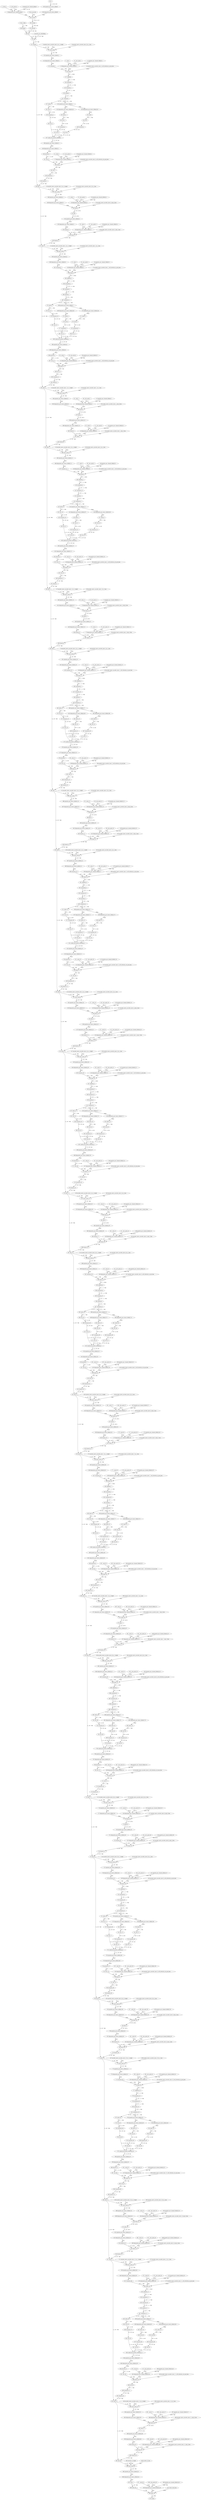 strict digraph {
"0 class_token" [id=0, type="get_attr"];
"1 encoder_pos_embedding" [id=1, type="get_attr"];
"2 _scale_0" [id=2, type="get_attr"];
"3 _zero_point_0" [id=3, type="get_attr"];
"4 quantize_per_channel_default" [id=4, type="get_attr"];
"5 dequantize_per_channel_default" [id=5, type="dequantize_per_channel"];
"6 conv_proj_bias" [id=6, type="get_attr"];
"7 encoder_layers_encoder_layer_0_ln_1_weight" [id=7, type="get_attr"];
"8 encoder_layers_encoder_layer_0_ln_1_bias" [id=8, type="get_attr"];
"9 _scale_1" [id=9, type="get_attr"];
"10 _zero_point_1" [id=10, type="get_attr"];
"11 quantize_per_channel_default_1" [id=11, type="get_attr"];
"12 dequantize_per_channel_default_1" [id=12, type="dequantize_per_channel"];
"13 encoder_layers_encoder_layer_0_self_attention_in_proj_bias" [id=13, type="get_attr"];
"14 _scale_2" [id=14, type="get_attr"];
"15 _zero_point_2" [id=15, type="get_attr"];
"16 quantize_per_channel_default_2" [id=16, type="get_attr"];
"17 dequantize_per_channel_default_2" [id=17, type="dequantize_per_channel"];
"18 encoder_layers_encoder_layer_0_self_attention_out_proj_bias" [id=18, type="get_attr"];
"19 encoder_layers_encoder_layer_0_ln_2_weight" [id=19, type="get_attr"];
"20 encoder_layers_encoder_layer_0_ln_2_bias" [id=20, type="get_attr"];
"21 _scale_3" [id=21, type="get_attr"];
"22 _zero_point_3" [id=22, type="get_attr"];
"23 quantize_per_channel_default_3" [id=23, type="get_attr"];
"24 dequantize_per_channel_default_3" [id=24, type="dequantize_per_channel"];
"25 encoder_layers_encoder_layer_0_mlp_0_bias" [id=25, type="get_attr"];
"26 _scale_4" [id=26, type="get_attr"];
"27 _zero_point_4" [id=27, type="get_attr"];
"28 quantize_per_channel_default_4" [id=28, type="get_attr"];
"29 dequantize_per_channel_default_4" [id=29, type="dequantize_per_channel"];
"30 encoder_layers_encoder_layer_0_mlp_3_bias" [id=30, type="get_attr"];
"31 encoder_layers_encoder_layer_1_ln_1_weight" [id=31, type="get_attr"];
"32 encoder_layers_encoder_layer_1_ln_1_bias" [id=32, type="get_attr"];
"33 _scale_5" [id=33, type="get_attr"];
"34 _zero_point_5" [id=34, type="get_attr"];
"35 quantize_per_channel_default_5" [id=35, type="get_attr"];
"36 dequantize_per_channel_default_5" [id=36, type="dequantize_per_channel"];
"37 encoder_layers_encoder_layer_1_self_attention_in_proj_bias" [id=37, type="get_attr"];
"38 _scale_6" [id=38, type="get_attr"];
"39 _zero_point_6" [id=39, type="get_attr"];
"40 quantize_per_channel_default_6" [id=40, type="get_attr"];
"41 dequantize_per_channel_default_6" [id=41, type="dequantize_per_channel"];
"42 encoder_layers_encoder_layer_1_self_attention_out_proj_bias" [id=42, type="get_attr"];
"43 encoder_layers_encoder_layer_1_ln_2_weight" [id=43, type="get_attr"];
"44 encoder_layers_encoder_layer_1_ln_2_bias" [id=44, type="get_attr"];
"45 _scale_7" [id=45, type="get_attr"];
"46 _zero_point_7" [id=46, type="get_attr"];
"47 quantize_per_channel_default_7" [id=47, type="get_attr"];
"48 dequantize_per_channel_default_7" [id=48, type="dequantize_per_channel"];
"49 encoder_layers_encoder_layer_1_mlp_0_bias" [id=49, type="get_attr"];
"50 _scale_8" [id=50, type="get_attr"];
"51 _zero_point_8" [id=51, type="get_attr"];
"52 quantize_per_channel_default_8" [id=52, type="get_attr"];
"53 dequantize_per_channel_default_8" [id=53, type="dequantize_per_channel"];
"54 encoder_layers_encoder_layer_1_mlp_3_bias" [id=54, type="get_attr"];
"55 encoder_layers_encoder_layer_2_ln_1_weight" [id=55, type="get_attr"];
"56 encoder_layers_encoder_layer_2_ln_1_bias" [id=56, type="get_attr"];
"57 _scale_9" [id=57, type="get_attr"];
"58 _zero_point_9" [id=58, type="get_attr"];
"59 quantize_per_channel_default_9" [id=59, type="get_attr"];
"60 dequantize_per_channel_default_9" [id=60, type="dequantize_per_channel"];
"61 encoder_layers_encoder_layer_2_self_attention_in_proj_bias" [id=61, type="get_attr"];
"62 _scale_10" [id=62, type="get_attr"];
"63 _zero_point_10" [id=63, type="get_attr"];
"64 quantize_per_channel_default_10" [id=64, type="get_attr"];
"65 dequantize_per_channel_default_10" [id=65, type="dequantize_per_channel"];
"66 encoder_layers_encoder_layer_2_self_attention_out_proj_bias" [id=66, type="get_attr"];
"67 encoder_layers_encoder_layer_2_ln_2_weight" [id=67, type="get_attr"];
"68 encoder_layers_encoder_layer_2_ln_2_bias" [id=68, type="get_attr"];
"69 _scale_11" [id=69, type="get_attr"];
"70 _zero_point_11" [id=70, type="get_attr"];
"71 quantize_per_channel_default_11" [id=71, type="get_attr"];
"72 dequantize_per_channel_default_11" [id=72, type="dequantize_per_channel"];
"73 encoder_layers_encoder_layer_2_mlp_0_bias" [id=73, type="get_attr"];
"74 _scale_12" [id=74, type="get_attr"];
"75 _zero_point_12" [id=75, type="get_attr"];
"76 quantize_per_channel_default_12" [id=76, type="get_attr"];
"77 dequantize_per_channel_default_12" [id=77, type="dequantize_per_channel"];
"78 encoder_layers_encoder_layer_2_mlp_3_bias" [id=78, type="get_attr"];
"79 encoder_layers_encoder_layer_3_ln_1_weight" [id=79, type="get_attr"];
"80 encoder_layers_encoder_layer_3_ln_1_bias" [id=80, type="get_attr"];
"81 _scale_13" [id=81, type="get_attr"];
"82 _zero_point_13" [id=82, type="get_attr"];
"83 quantize_per_channel_default_13" [id=83, type="get_attr"];
"84 dequantize_per_channel_default_13" [id=84, type="dequantize_per_channel"];
"85 encoder_layers_encoder_layer_3_self_attention_in_proj_bias" [id=85, type="get_attr"];
"86 _scale_14" [id=86, type="get_attr"];
"87 _zero_point_14" [id=87, type="get_attr"];
"88 quantize_per_channel_default_14" [id=88, type="get_attr"];
"89 dequantize_per_channel_default_14" [id=89, type="dequantize_per_channel"];
"90 encoder_layers_encoder_layer_3_self_attention_out_proj_bias" [id=90, type="get_attr"];
"91 encoder_layers_encoder_layer_3_ln_2_weight" [id=91, type="get_attr"];
"92 encoder_layers_encoder_layer_3_ln_2_bias" [id=92, type="get_attr"];
"93 _scale_15" [id=93, type="get_attr"];
"94 _zero_point_15" [id=94, type="get_attr"];
"95 quantize_per_channel_default_15" [id=95, type="get_attr"];
"96 dequantize_per_channel_default_15" [id=96, type="dequantize_per_channel"];
"97 encoder_layers_encoder_layer_3_mlp_0_bias" [id=97, type="get_attr"];
"98 _scale_16" [id=98, type="get_attr"];
"99 _zero_point_16" [id=99, type="get_attr"];
"100 quantize_per_channel_default_16" [id=100, type="get_attr"];
"101 dequantize_per_channel_default_16" [id=101, type="dequantize_per_channel"];
"102 encoder_layers_encoder_layer_3_mlp_3_bias" [id=102, type="get_attr"];
"103 encoder_layers_encoder_layer_4_ln_1_weight" [id=103, type="get_attr"];
"104 encoder_layers_encoder_layer_4_ln_1_bias" [id=104, type="get_attr"];
"105 _scale_17" [id=105, type="get_attr"];
"106 _zero_point_17" [id=106, type="get_attr"];
"107 quantize_per_channel_default_17" [id=107, type="get_attr"];
"108 dequantize_per_channel_default_17" [id=108, type="dequantize_per_channel"];
"109 encoder_layers_encoder_layer_4_self_attention_in_proj_bias" [id=109, type="get_attr"];
"110 _scale_18" [id=110, type="get_attr"];
"111 _zero_point_18" [id=111, type="get_attr"];
"112 quantize_per_channel_default_18" [id=112, type="get_attr"];
"113 dequantize_per_channel_default_18" [id=113, type="dequantize_per_channel"];
"114 encoder_layers_encoder_layer_4_self_attention_out_proj_bias" [id=114, type="get_attr"];
"115 encoder_layers_encoder_layer_4_ln_2_weight" [id=115, type="get_attr"];
"116 encoder_layers_encoder_layer_4_ln_2_bias" [id=116, type="get_attr"];
"117 _scale_19" [id=117, type="get_attr"];
"118 _zero_point_19" [id=118, type="get_attr"];
"119 quantize_per_channel_default_19" [id=119, type="get_attr"];
"120 dequantize_per_channel_default_19" [id=120, type="dequantize_per_channel"];
"121 encoder_layers_encoder_layer_4_mlp_0_bias" [id=121, type="get_attr"];
"122 _scale_20" [id=122, type="get_attr"];
"123 _zero_point_20" [id=123, type="get_attr"];
"124 quantize_per_channel_default_20" [id=124, type="get_attr"];
"125 dequantize_per_channel_default_20" [id=125, type="dequantize_per_channel"];
"126 encoder_layers_encoder_layer_4_mlp_3_bias" [id=126, type="get_attr"];
"127 encoder_layers_encoder_layer_5_ln_1_weight" [id=127, type="get_attr"];
"128 encoder_layers_encoder_layer_5_ln_1_bias" [id=128, type="get_attr"];
"129 _scale_21" [id=129, type="get_attr"];
"130 _zero_point_21" [id=130, type="get_attr"];
"131 quantize_per_channel_default_21" [id=131, type="get_attr"];
"132 dequantize_per_channel_default_21" [id=132, type="dequantize_per_channel"];
"133 encoder_layers_encoder_layer_5_self_attention_in_proj_bias" [id=133, type="get_attr"];
"134 _scale_22" [id=134, type="get_attr"];
"135 _zero_point_22" [id=135, type="get_attr"];
"136 quantize_per_channel_default_22" [id=136, type="get_attr"];
"137 dequantize_per_channel_default_22" [id=137, type="dequantize_per_channel"];
"138 encoder_layers_encoder_layer_5_self_attention_out_proj_bias" [id=138, type="get_attr"];
"139 encoder_layers_encoder_layer_5_ln_2_weight" [id=139, type="get_attr"];
"140 encoder_layers_encoder_layer_5_ln_2_bias" [id=140, type="get_attr"];
"141 _scale_23" [id=141, type="get_attr"];
"142 _zero_point_23" [id=142, type="get_attr"];
"143 quantize_per_channel_default_23" [id=143, type="get_attr"];
"144 dequantize_per_channel_default_23" [id=144, type="dequantize_per_channel"];
"145 encoder_layers_encoder_layer_5_mlp_0_bias" [id=145, type="get_attr"];
"146 _scale_24" [id=146, type="get_attr"];
"147 _zero_point_24" [id=147, type="get_attr"];
"148 quantize_per_channel_default_24" [id=148, type="get_attr"];
"149 dequantize_per_channel_default_24" [id=149, type="dequantize_per_channel"];
"150 encoder_layers_encoder_layer_5_mlp_3_bias" [id=150, type="get_attr"];
"151 encoder_layers_encoder_layer_6_ln_1_weight" [id=151, type="get_attr"];
"152 encoder_layers_encoder_layer_6_ln_1_bias" [id=152, type="get_attr"];
"153 _scale_25" [id=153, type="get_attr"];
"154 _zero_point_25" [id=154, type="get_attr"];
"155 quantize_per_channel_default_25" [id=155, type="get_attr"];
"156 dequantize_per_channel_default_25" [id=156, type="dequantize_per_channel"];
"157 encoder_layers_encoder_layer_6_self_attention_in_proj_bias" [id=157, type="get_attr"];
"158 _scale_26" [id=158, type="get_attr"];
"159 _zero_point_26" [id=159, type="get_attr"];
"160 quantize_per_channel_default_26" [id=160, type="get_attr"];
"161 dequantize_per_channel_default_26" [id=161, type="dequantize_per_channel"];
"162 encoder_layers_encoder_layer_6_self_attention_out_proj_bias" [id=162, type="get_attr"];
"163 encoder_layers_encoder_layer_6_ln_2_weight" [id=163, type="get_attr"];
"164 encoder_layers_encoder_layer_6_ln_2_bias" [id=164, type="get_attr"];
"165 _scale_27" [id=165, type="get_attr"];
"166 _zero_point_27" [id=166, type="get_attr"];
"167 quantize_per_channel_default_27" [id=167, type="get_attr"];
"168 dequantize_per_channel_default_27" [id=168, type="dequantize_per_channel"];
"169 encoder_layers_encoder_layer_6_mlp_0_bias" [id=169, type="get_attr"];
"170 _scale_28" [id=170, type="get_attr"];
"171 _zero_point_28" [id=171, type="get_attr"];
"172 quantize_per_channel_default_28" [id=172, type="get_attr"];
"173 dequantize_per_channel_default_28" [id=173, type="dequantize_per_channel"];
"174 encoder_layers_encoder_layer_6_mlp_3_bias" [id=174, type="get_attr"];
"175 encoder_layers_encoder_layer_7_ln_1_weight" [id=175, type="get_attr"];
"176 encoder_layers_encoder_layer_7_ln_1_bias" [id=176, type="get_attr"];
"177 _scale_29" [id=177, type="get_attr"];
"178 _zero_point_29" [id=178, type="get_attr"];
"179 quantize_per_channel_default_29" [id=179, type="get_attr"];
"180 dequantize_per_channel_default_29" [id=180, type="dequantize_per_channel"];
"181 encoder_layers_encoder_layer_7_self_attention_in_proj_bias" [id=181, type="get_attr"];
"182 _scale_30" [id=182, type="get_attr"];
"183 _zero_point_30" [id=183, type="get_attr"];
"184 quantize_per_channel_default_30" [id=184, type="get_attr"];
"185 dequantize_per_channel_default_30" [id=185, type="dequantize_per_channel"];
"186 encoder_layers_encoder_layer_7_self_attention_out_proj_bias" [id=186, type="get_attr"];
"187 encoder_layers_encoder_layer_7_ln_2_weight" [id=187, type="get_attr"];
"188 encoder_layers_encoder_layer_7_ln_2_bias" [id=188, type="get_attr"];
"189 _scale_31" [id=189, type="get_attr"];
"190 _zero_point_31" [id=190, type="get_attr"];
"191 quantize_per_channel_default_31" [id=191, type="get_attr"];
"192 dequantize_per_channel_default_31" [id=192, type="dequantize_per_channel"];
"193 encoder_layers_encoder_layer_7_mlp_0_bias" [id=193, type="get_attr"];
"194 _scale_32" [id=194, type="get_attr"];
"195 _zero_point_32" [id=195, type="get_attr"];
"196 quantize_per_channel_default_32" [id=196, type="get_attr"];
"197 dequantize_per_channel_default_32" [id=197, type="dequantize_per_channel"];
"198 encoder_layers_encoder_layer_7_mlp_3_bias" [id=198, type="get_attr"];
"199 encoder_layers_encoder_layer_8_ln_1_weight" [id=199, type="get_attr"];
"200 encoder_layers_encoder_layer_8_ln_1_bias" [id=200, type="get_attr"];
"201 _scale_33" [id=201, type="get_attr"];
"202 _zero_point_33" [id=202, type="get_attr"];
"203 quantize_per_channel_default_33" [id=203, type="get_attr"];
"204 dequantize_per_channel_default_33" [id=204, type="dequantize_per_channel"];
"205 encoder_layers_encoder_layer_8_self_attention_in_proj_bias" [id=205, type="get_attr"];
"206 _scale_34" [id=206, type="get_attr"];
"207 _zero_point_34" [id=207, type="get_attr"];
"208 quantize_per_channel_default_34" [id=208, type="get_attr"];
"209 dequantize_per_channel_default_34" [id=209, type="dequantize_per_channel"];
"210 encoder_layers_encoder_layer_8_self_attention_out_proj_bias" [id=210, type="get_attr"];
"211 encoder_layers_encoder_layer_8_ln_2_weight" [id=211, type="get_attr"];
"212 encoder_layers_encoder_layer_8_ln_2_bias" [id=212, type="get_attr"];
"213 _scale_35" [id=213, type="get_attr"];
"214 _zero_point_35" [id=214, type="get_attr"];
"215 quantize_per_channel_default_35" [id=215, type="get_attr"];
"216 dequantize_per_channel_default_35" [id=216, type="dequantize_per_channel"];
"217 encoder_layers_encoder_layer_8_mlp_0_bias" [id=217, type="get_attr"];
"218 _scale_36" [id=218, type="get_attr"];
"219 _zero_point_36" [id=219, type="get_attr"];
"220 quantize_per_channel_default_36" [id=220, type="get_attr"];
"221 dequantize_per_channel_default_36" [id=221, type="dequantize_per_channel"];
"222 encoder_layers_encoder_layer_8_mlp_3_bias" [id=222, type="get_attr"];
"223 encoder_layers_encoder_layer_9_ln_1_weight" [id=223, type="get_attr"];
"224 encoder_layers_encoder_layer_9_ln_1_bias" [id=224, type="get_attr"];
"225 _scale_37" [id=225, type="get_attr"];
"226 _zero_point_37" [id=226, type="get_attr"];
"227 quantize_per_channel_default_37" [id=227, type="get_attr"];
"228 dequantize_per_channel_default_37" [id=228, type="dequantize_per_channel"];
"229 encoder_layers_encoder_layer_9_self_attention_in_proj_bias" [id=229, type="get_attr"];
"230 _scale_38" [id=230, type="get_attr"];
"231 _zero_point_38" [id=231, type="get_attr"];
"232 quantize_per_channel_default_38" [id=232, type="get_attr"];
"233 dequantize_per_channel_default_38" [id=233, type="dequantize_per_channel"];
"234 encoder_layers_encoder_layer_9_self_attention_out_proj_bias" [id=234, type="get_attr"];
"235 encoder_layers_encoder_layer_9_ln_2_weight" [id=235, type="get_attr"];
"236 encoder_layers_encoder_layer_9_ln_2_bias" [id=236, type="get_attr"];
"237 _scale_39" [id=237, type="get_attr"];
"238 _zero_point_39" [id=238, type="get_attr"];
"239 quantize_per_channel_default_39" [id=239, type="get_attr"];
"240 dequantize_per_channel_default_39" [id=240, type="dequantize_per_channel"];
"241 encoder_layers_encoder_layer_9_mlp_0_bias" [id=241, type="get_attr"];
"242 _scale_40" [id=242, type="get_attr"];
"243 _zero_point_40" [id=243, type="get_attr"];
"244 quantize_per_channel_default_40" [id=244, type="get_attr"];
"245 dequantize_per_channel_default_40" [id=245, type="dequantize_per_channel"];
"246 encoder_layers_encoder_layer_9_mlp_3_bias" [id=246, type="get_attr"];
"247 encoder_layers_encoder_layer_10_ln_1_weight" [id=247, type="get_attr"];
"248 encoder_layers_encoder_layer_10_ln_1_bias" [id=248, type="get_attr"];
"249 _scale_41" [id=249, type="get_attr"];
"250 _zero_point_41" [id=250, type="get_attr"];
"251 quantize_per_channel_default_41" [id=251, type="get_attr"];
"252 dequantize_per_channel_default_41" [id=252, type="dequantize_per_channel"];
"253 encoder_layers_encoder_layer_10_self_attention_in_proj_bias" [id=253, type="get_attr"];
"254 _scale_42" [id=254, type="get_attr"];
"255 _zero_point_42" [id=255, type="get_attr"];
"256 quantize_per_channel_default_42" [id=256, type="get_attr"];
"257 dequantize_per_channel_default_42" [id=257, type="dequantize_per_channel"];
"258 encoder_layers_encoder_layer_10_self_attention_out_proj_bias" [id=258, type="get_attr"];
"259 encoder_layers_encoder_layer_10_ln_2_weight" [id=259, type="get_attr"];
"260 encoder_layers_encoder_layer_10_ln_2_bias" [id=260, type="get_attr"];
"261 _scale_43" [id=261, type="get_attr"];
"262 _zero_point_43" [id=262, type="get_attr"];
"263 quantize_per_channel_default_43" [id=263, type="get_attr"];
"264 dequantize_per_channel_default_43" [id=264, type="dequantize_per_channel"];
"265 encoder_layers_encoder_layer_10_mlp_0_bias" [id=265, type="get_attr"];
"266 _scale_44" [id=266, type="get_attr"];
"267 _zero_point_44" [id=267, type="get_attr"];
"268 quantize_per_channel_default_44" [id=268, type="get_attr"];
"269 dequantize_per_channel_default_44" [id=269, type="dequantize_per_channel"];
"270 encoder_layers_encoder_layer_10_mlp_3_bias" [id=270, type="get_attr"];
"271 encoder_layers_encoder_layer_11_ln_1_weight" [id=271, type="get_attr"];
"272 encoder_layers_encoder_layer_11_ln_1_bias" [id=272, type="get_attr"];
"273 _scale_45" [id=273, type="get_attr"];
"274 _zero_point_45" [id=274, type="get_attr"];
"275 quantize_per_channel_default_45" [id=275, type="get_attr"];
"276 dequantize_per_channel_default_45" [id=276, type="dequantize_per_channel"];
"277 encoder_layers_encoder_layer_11_self_attention_in_proj_bias" [id=277, type="get_attr"];
"278 _scale_46" [id=278, type="get_attr"];
"279 _zero_point_46" [id=279, type="get_attr"];
"280 quantize_per_channel_default_46" [id=280, type="get_attr"];
"281 dequantize_per_channel_default_46" [id=281, type="dequantize_per_channel"];
"282 encoder_layers_encoder_layer_11_self_attention_out_proj_bias" [id=282, type="get_attr"];
"283 encoder_layers_encoder_layer_11_ln_2_weight" [id=283, type="get_attr"];
"284 encoder_layers_encoder_layer_11_ln_2_bias" [id=284, type="get_attr"];
"285 _scale_47" [id=285, type="get_attr"];
"286 _zero_point_47" [id=286, type="get_attr"];
"287 quantize_per_channel_default_47" [id=287, type="get_attr"];
"288 dequantize_per_channel_default_47" [id=288, type="dequantize_per_channel"];
"289 encoder_layers_encoder_layer_11_mlp_0_bias" [id=289, type="get_attr"];
"290 _scale_48" [id=290, type="get_attr"];
"291 _zero_point_48" [id=291, type="get_attr"];
"292 quantize_per_channel_default_48" [id=292, type="get_attr"];
"293 dequantize_per_channel_default_48" [id=293, type="dequantize_per_channel"];
"294 encoder_layers_encoder_layer_11_mlp_3_bias" [id=294, type="get_attr"];
"295 encoder_ln_weight" [id=295, type="get_attr"];
"296 encoder_ln_bias" [id=296, type="get_attr"];
"297 _scale_49" [id=297, type="get_attr"];
"298 _zero_point_49" [id=298, type="get_attr"];
"299 quantize_per_channel_default_49" [id=299, type="get_attr"];
"300 dequantize_per_channel_default_49" [id=300, type="dequantize_per_channel"];
"301 heads_head_bias" [id=301, type="get_attr"];
"302 x" [id=302, type=input];
"303 quantize_per_tensor_default" [id=303, type="quantize_per_tensor"];
"304 dequantize_per_tensor_default" [id=304, type="dequantize_per_tensor"];
"305 conv2d" [id=305, type=conv2d];
"306 reshape" [id=306, type=reshape];
"307 permute" [id=307, type=permute];
"308 expand" [id=308, type=expand];
"309 cat" [id=309, type=cat];
"310 add" [id=310, type=add];
"311 dropout" [id=311, type=dropout];
"312 layer_norm" [id=312, type="layer_norm"];
"313 quantize_per_tensor_default_1" [id=313, type="quantize_per_tensor"];
"314 dequantize_per_tensor_default_1" [id=314, type="dequantize_per_tensor"];
"315 transpose" [id=315, type=transpose];
"316 linear" [id=316, type=linear];
"317 unflatten" [id=317, type=unflatten];
"318 unsqueeze" [id=318, type=unsqueeze];
"319 transpose_1" [id=319, type=transpose];
"320 squeeze" [id=320, type=squeeze];
"321 contiguous" [id=321, type=contiguous];
"322 quantize_per_tensor_default_2" [id=322, type="quantize_per_tensor"];
"323 dequantize_per_tensor_default_63" [id=323, type="dequantize_per_tensor"];
"324 dequantize_per_tensor_default_62" [id=324, type="dequantize_per_tensor"];
"325 select" [id=325, type=select];
"326 select_1" [id=326, type=select];
"327 select_2" [id=327, type=select];
"328 view" [id=328, type=view];
"329 transpose_2" [id=329, type=transpose];
"330 view_1" [id=330, type=view];
"331 transpose_3" [id=331, type=transpose];
"332 view_2" [id=332, type=view];
"333 transpose_4" [id=333, type=transpose];
"334 view_3" [id=334, type=view];
"335 view_4" [id=335, type=view];
"336 view_5" [id=336, type=view];
"337 scaled_dot_product_attention" [id=337, type="scaled_dot_product_attention"];
"338 quantize_per_tensor_default_3" [id=338, type="quantize_per_tensor"];
"339 dequantize_per_tensor_default_3" [id=339, type="dequantize_per_tensor"];
"340 permute_1" [id=340, type=permute];
"341 view_6" [id=341, type=view];
"342 linear_1" [id=342, type=linear];
"343 view_7" [id=343, type=view];
"344 transpose_5" [id=344, type=transpose];
"345 dropout_1" [id=345, type=dropout];
"346 add_1" [id=346, type=add];
"347 layer_norm_1" [id=347, type="layer_norm"];
"348 quantize_per_tensor_default_4" [id=348, type="quantize_per_tensor"];
"349 dequantize_per_tensor_default_4" [id=349, type="dequantize_per_tensor"];
"350 linear_2" [id=350, type=linear];
"351 gelu" [id=351, type=gelu];
"352 quantize_per_tensor_default_5" [id=352, type="quantize_per_tensor"];
"353 dequantize_per_tensor_default_5" [id=353, type="dequantize_per_tensor"];
"354 dropout_2" [id=354, type=dropout];
"355 linear_3" [id=355, type=linear];
"356 dropout_3" [id=356, type=dropout];
"357 add_2" [id=357, type=add];
"358 layer_norm_2" [id=358, type="layer_norm"];
"359 quantize_per_tensor_default_6" [id=359, type="quantize_per_tensor"];
"360 dequantize_per_tensor_default_6" [id=360, type="dequantize_per_tensor"];
"361 transpose_6" [id=361, type=transpose];
"362 linear_4" [id=362, type=linear];
"363 unflatten_1" [id=363, type=unflatten];
"364 unsqueeze_1" [id=364, type=unsqueeze];
"365 transpose_7" [id=365, type=transpose];
"366 squeeze_1" [id=366, type=squeeze];
"367 contiguous_1" [id=367, type=contiguous];
"368 quantize_per_tensor_default_7" [id=368, type="quantize_per_tensor"];
"369 dequantize_per_tensor_default_65" [id=369, type="dequantize_per_tensor"];
"370 dequantize_per_tensor_default_64" [id=370, type="dequantize_per_tensor"];
"371 select_3" [id=371, type=select];
"372 select_4" [id=372, type=select];
"373 select_5" [id=373, type=select];
"374 view_8" [id=374, type=view];
"375 transpose_8" [id=375, type=transpose];
"376 view_9" [id=376, type=view];
"377 transpose_9" [id=377, type=transpose];
"378 view_10" [id=378, type=view];
"379 transpose_10" [id=379, type=transpose];
"380 view_11" [id=380, type=view];
"381 view_12" [id=381, type=view];
"382 view_13" [id=382, type=view];
"383 scaled_dot_product_attention_1" [id=383, type="scaled_dot_product_attention"];
"384 quantize_per_tensor_default_8" [id=384, type="quantize_per_tensor"];
"385 dequantize_per_tensor_default_8" [id=385, type="dequantize_per_tensor"];
"386 permute_2" [id=386, type=permute];
"387 view_14" [id=387, type=view];
"388 linear_5" [id=388, type=linear];
"389 view_15" [id=389, type=view];
"390 transpose_11" [id=390, type=transpose];
"391 dropout_4" [id=391, type=dropout];
"392 add_3" [id=392, type=add];
"393 layer_norm_3" [id=393, type="layer_norm"];
"394 quantize_per_tensor_default_9" [id=394, type="quantize_per_tensor"];
"395 dequantize_per_tensor_default_9" [id=395, type="dequantize_per_tensor"];
"396 linear_6" [id=396, type=linear];
"397 gelu_1" [id=397, type=gelu];
"398 quantize_per_tensor_default_10" [id=398, type="quantize_per_tensor"];
"399 dequantize_per_tensor_default_10" [id=399, type="dequantize_per_tensor"];
"400 dropout_5" [id=400, type=dropout];
"401 linear_7" [id=401, type=linear];
"402 dropout_6" [id=402, type=dropout];
"403 add_4" [id=403, type=add];
"404 layer_norm_4" [id=404, type="layer_norm"];
"405 quantize_per_tensor_default_11" [id=405, type="quantize_per_tensor"];
"406 dequantize_per_tensor_default_11" [id=406, type="dequantize_per_tensor"];
"407 transpose_12" [id=407, type=transpose];
"408 linear_8" [id=408, type=linear];
"409 unflatten_2" [id=409, type=unflatten];
"410 unsqueeze_2" [id=410, type=unsqueeze];
"411 transpose_13" [id=411, type=transpose];
"412 squeeze_2" [id=412, type=squeeze];
"413 contiguous_2" [id=413, type=contiguous];
"414 quantize_per_tensor_default_12" [id=414, type="quantize_per_tensor"];
"415 dequantize_per_tensor_default_67" [id=415, type="dequantize_per_tensor"];
"416 dequantize_per_tensor_default_66" [id=416, type="dequantize_per_tensor"];
"417 select_6" [id=417, type=select];
"418 select_7" [id=418, type=select];
"419 select_8" [id=419, type=select];
"420 view_16" [id=420, type=view];
"421 transpose_14" [id=421, type=transpose];
"422 view_17" [id=422, type=view];
"423 transpose_15" [id=423, type=transpose];
"424 view_18" [id=424, type=view];
"425 transpose_16" [id=425, type=transpose];
"426 view_19" [id=426, type=view];
"427 view_20" [id=427, type=view];
"428 view_21" [id=428, type=view];
"429 scaled_dot_product_attention_2" [id=429, type="scaled_dot_product_attention"];
"430 quantize_per_tensor_default_13" [id=430, type="quantize_per_tensor"];
"431 dequantize_per_tensor_default_13" [id=431, type="dequantize_per_tensor"];
"432 permute_3" [id=432, type=permute];
"433 view_22" [id=433, type=view];
"434 linear_9" [id=434, type=linear];
"435 view_23" [id=435, type=view];
"436 transpose_17" [id=436, type=transpose];
"437 dropout_7" [id=437, type=dropout];
"438 add_5" [id=438, type=add];
"439 layer_norm_5" [id=439, type="layer_norm"];
"440 quantize_per_tensor_default_14" [id=440, type="quantize_per_tensor"];
"441 dequantize_per_tensor_default_14" [id=441, type="dequantize_per_tensor"];
"442 linear_10" [id=442, type=linear];
"443 gelu_2" [id=443, type=gelu];
"444 quantize_per_tensor_default_15" [id=444, type="quantize_per_tensor"];
"445 dequantize_per_tensor_default_15" [id=445, type="dequantize_per_tensor"];
"446 dropout_8" [id=446, type=dropout];
"447 linear_11" [id=447, type=linear];
"448 dropout_9" [id=448, type=dropout];
"449 add_6" [id=449, type=add];
"450 layer_norm_6" [id=450, type="layer_norm"];
"451 quantize_per_tensor_default_16" [id=451, type="quantize_per_tensor"];
"452 dequantize_per_tensor_default_16" [id=452, type="dequantize_per_tensor"];
"453 transpose_18" [id=453, type=transpose];
"454 linear_12" [id=454, type=linear];
"455 unflatten_3" [id=455, type=unflatten];
"456 unsqueeze_3" [id=456, type=unsqueeze];
"457 transpose_19" [id=457, type=transpose];
"458 squeeze_3" [id=458, type=squeeze];
"459 contiguous_3" [id=459, type=contiguous];
"460 quantize_per_tensor_default_17" [id=460, type="quantize_per_tensor"];
"461 dequantize_per_tensor_default_69" [id=461, type="dequantize_per_tensor"];
"462 dequantize_per_tensor_default_68" [id=462, type="dequantize_per_tensor"];
"463 select_9" [id=463, type=select];
"464 select_10" [id=464, type=select];
"465 select_11" [id=465, type=select];
"466 view_24" [id=466, type=view];
"467 transpose_20" [id=467, type=transpose];
"468 view_25" [id=468, type=view];
"469 transpose_21" [id=469, type=transpose];
"470 view_26" [id=470, type=view];
"471 transpose_22" [id=471, type=transpose];
"472 view_27" [id=472, type=view];
"473 view_28" [id=473, type=view];
"474 view_29" [id=474, type=view];
"475 scaled_dot_product_attention_3" [id=475, type="scaled_dot_product_attention"];
"476 quantize_per_tensor_default_18" [id=476, type="quantize_per_tensor"];
"477 dequantize_per_tensor_default_18" [id=477, type="dequantize_per_tensor"];
"478 permute_4" [id=478, type=permute];
"479 view_30" [id=479, type=view];
"480 linear_13" [id=480, type=linear];
"481 view_31" [id=481, type=view];
"482 transpose_23" [id=482, type=transpose];
"483 dropout_10" [id=483, type=dropout];
"484 add_7" [id=484, type=add];
"485 layer_norm_7" [id=485, type="layer_norm"];
"486 quantize_per_tensor_default_19" [id=486, type="quantize_per_tensor"];
"487 dequantize_per_tensor_default_19" [id=487, type="dequantize_per_tensor"];
"488 linear_14" [id=488, type=linear];
"489 gelu_3" [id=489, type=gelu];
"490 quantize_per_tensor_default_20" [id=490, type="quantize_per_tensor"];
"491 dequantize_per_tensor_default_20" [id=491, type="dequantize_per_tensor"];
"492 dropout_11" [id=492, type=dropout];
"493 linear_15" [id=493, type=linear];
"494 dropout_12" [id=494, type=dropout];
"495 add_8" [id=495, type=add];
"496 layer_norm_8" [id=496, type="layer_norm"];
"497 quantize_per_tensor_default_21" [id=497, type="quantize_per_tensor"];
"498 dequantize_per_tensor_default_21" [id=498, type="dequantize_per_tensor"];
"499 transpose_24" [id=499, type=transpose];
"500 linear_16" [id=500, type=linear];
"501 unflatten_4" [id=501, type=unflatten];
"502 unsqueeze_4" [id=502, type=unsqueeze];
"503 transpose_25" [id=503, type=transpose];
"504 squeeze_4" [id=504, type=squeeze];
"505 contiguous_4" [id=505, type=contiguous];
"506 quantize_per_tensor_default_22" [id=506, type="quantize_per_tensor"];
"507 dequantize_per_tensor_default_71" [id=507, type="dequantize_per_tensor"];
"508 dequantize_per_tensor_default_70" [id=508, type="dequantize_per_tensor"];
"509 select_12" [id=509, type=select];
"510 select_13" [id=510, type=select];
"511 select_14" [id=511, type=select];
"512 view_32" [id=512, type=view];
"513 transpose_26" [id=513, type=transpose];
"514 view_33" [id=514, type=view];
"515 transpose_27" [id=515, type=transpose];
"516 view_34" [id=516, type=view];
"517 transpose_28" [id=517, type=transpose];
"518 view_35" [id=518, type=view];
"519 view_36" [id=519, type=view];
"520 view_37" [id=520, type=view];
"521 scaled_dot_product_attention_4" [id=521, type="scaled_dot_product_attention"];
"522 quantize_per_tensor_default_23" [id=522, type="quantize_per_tensor"];
"523 dequantize_per_tensor_default_23" [id=523, type="dequantize_per_tensor"];
"524 permute_5" [id=524, type=permute];
"525 view_38" [id=525, type=view];
"526 linear_17" [id=526, type=linear];
"527 view_39" [id=527, type=view];
"528 transpose_29" [id=528, type=transpose];
"529 dropout_13" [id=529, type=dropout];
"530 add_9" [id=530, type=add];
"531 layer_norm_9" [id=531, type="layer_norm"];
"532 quantize_per_tensor_default_24" [id=532, type="quantize_per_tensor"];
"533 dequantize_per_tensor_default_24" [id=533, type="dequantize_per_tensor"];
"534 linear_18" [id=534, type=linear];
"535 gelu_4" [id=535, type=gelu];
"536 quantize_per_tensor_default_25" [id=536, type="quantize_per_tensor"];
"537 dequantize_per_tensor_default_25" [id=537, type="dequantize_per_tensor"];
"538 dropout_14" [id=538, type=dropout];
"539 linear_19" [id=539, type=linear];
"540 dropout_15" [id=540, type=dropout];
"541 add_10" [id=541, type=add];
"542 layer_norm_10" [id=542, type="layer_norm"];
"543 quantize_per_tensor_default_26" [id=543, type="quantize_per_tensor"];
"544 dequantize_per_tensor_default_26" [id=544, type="dequantize_per_tensor"];
"545 transpose_30" [id=545, type=transpose];
"546 linear_20" [id=546, type=linear];
"547 unflatten_5" [id=547, type=unflatten];
"548 unsqueeze_5" [id=548, type=unsqueeze];
"549 transpose_31" [id=549, type=transpose];
"550 squeeze_5" [id=550, type=squeeze];
"551 contiguous_5" [id=551, type=contiguous];
"552 quantize_per_tensor_default_27" [id=552, type="quantize_per_tensor"];
"553 dequantize_per_tensor_default_73" [id=553, type="dequantize_per_tensor"];
"554 dequantize_per_tensor_default_72" [id=554, type="dequantize_per_tensor"];
"555 select_15" [id=555, type=select];
"556 select_16" [id=556, type=select];
"557 select_17" [id=557, type=select];
"558 view_40" [id=558, type=view];
"559 transpose_32" [id=559, type=transpose];
"560 view_41" [id=560, type=view];
"561 transpose_33" [id=561, type=transpose];
"562 view_42" [id=562, type=view];
"563 transpose_34" [id=563, type=transpose];
"564 view_43" [id=564, type=view];
"565 view_44" [id=565, type=view];
"566 view_45" [id=566, type=view];
"567 scaled_dot_product_attention_5" [id=567, type="scaled_dot_product_attention"];
"568 quantize_per_tensor_default_28" [id=568, type="quantize_per_tensor"];
"569 dequantize_per_tensor_default_28" [id=569, type="dequantize_per_tensor"];
"570 permute_6" [id=570, type=permute];
"571 view_46" [id=571, type=view];
"572 linear_21" [id=572, type=linear];
"573 view_47" [id=573, type=view];
"574 transpose_35" [id=574, type=transpose];
"575 dropout_16" [id=575, type=dropout];
"576 add_11" [id=576, type=add];
"577 layer_norm_11" [id=577, type="layer_norm"];
"578 quantize_per_tensor_default_29" [id=578, type="quantize_per_tensor"];
"579 dequantize_per_tensor_default_29" [id=579, type="dequantize_per_tensor"];
"580 linear_22" [id=580, type=linear];
"581 gelu_5" [id=581, type=gelu];
"582 quantize_per_tensor_default_30" [id=582, type="quantize_per_tensor"];
"583 dequantize_per_tensor_default_30" [id=583, type="dequantize_per_tensor"];
"584 dropout_17" [id=584, type=dropout];
"585 linear_23" [id=585, type=linear];
"586 dropout_18" [id=586, type=dropout];
"587 add_12" [id=587, type=add];
"588 layer_norm_12" [id=588, type="layer_norm"];
"589 quantize_per_tensor_default_31" [id=589, type="quantize_per_tensor"];
"590 dequantize_per_tensor_default_31" [id=590, type="dequantize_per_tensor"];
"591 transpose_36" [id=591, type=transpose];
"592 linear_24" [id=592, type=linear];
"593 unflatten_6" [id=593, type=unflatten];
"594 unsqueeze_6" [id=594, type=unsqueeze];
"595 transpose_37" [id=595, type=transpose];
"596 squeeze_6" [id=596, type=squeeze];
"597 contiguous_6" [id=597, type=contiguous];
"598 quantize_per_tensor_default_32" [id=598, type="quantize_per_tensor"];
"599 dequantize_per_tensor_default_75" [id=599, type="dequantize_per_tensor"];
"600 dequantize_per_tensor_default_74" [id=600, type="dequantize_per_tensor"];
"601 select_18" [id=601, type=select];
"602 select_19" [id=602, type=select];
"603 select_20" [id=603, type=select];
"604 view_48" [id=604, type=view];
"605 transpose_38" [id=605, type=transpose];
"606 view_49" [id=606, type=view];
"607 transpose_39" [id=607, type=transpose];
"608 view_50" [id=608, type=view];
"609 transpose_40" [id=609, type=transpose];
"610 view_51" [id=610, type=view];
"611 view_52" [id=611, type=view];
"612 view_53" [id=612, type=view];
"613 scaled_dot_product_attention_6" [id=613, type="scaled_dot_product_attention"];
"614 quantize_per_tensor_default_33" [id=614, type="quantize_per_tensor"];
"615 dequantize_per_tensor_default_33" [id=615, type="dequantize_per_tensor"];
"616 permute_7" [id=616, type=permute];
"617 view_54" [id=617, type=view];
"618 linear_25" [id=618, type=linear];
"619 view_55" [id=619, type=view];
"620 transpose_41" [id=620, type=transpose];
"621 dropout_19" [id=621, type=dropout];
"622 add_13" [id=622, type=add];
"623 layer_norm_13" [id=623, type="layer_norm"];
"624 quantize_per_tensor_default_34" [id=624, type="quantize_per_tensor"];
"625 dequantize_per_tensor_default_34" [id=625, type="dequantize_per_tensor"];
"626 linear_26" [id=626, type=linear];
"627 gelu_6" [id=627, type=gelu];
"628 quantize_per_tensor_default_35" [id=628, type="quantize_per_tensor"];
"629 dequantize_per_tensor_default_35" [id=629, type="dequantize_per_tensor"];
"630 dropout_20" [id=630, type=dropout];
"631 linear_27" [id=631, type=linear];
"632 dropout_21" [id=632, type=dropout];
"633 add_14" [id=633, type=add];
"634 layer_norm_14" [id=634, type="layer_norm"];
"635 quantize_per_tensor_default_36" [id=635, type="quantize_per_tensor"];
"636 dequantize_per_tensor_default_36" [id=636, type="dequantize_per_tensor"];
"637 transpose_42" [id=637, type=transpose];
"638 linear_28" [id=638, type=linear];
"639 unflatten_7" [id=639, type=unflatten];
"640 unsqueeze_7" [id=640, type=unsqueeze];
"641 transpose_43" [id=641, type=transpose];
"642 squeeze_7" [id=642, type=squeeze];
"643 contiguous_7" [id=643, type=contiguous];
"644 quantize_per_tensor_default_37" [id=644, type="quantize_per_tensor"];
"645 dequantize_per_tensor_default_77" [id=645, type="dequantize_per_tensor"];
"646 dequantize_per_tensor_default_76" [id=646, type="dequantize_per_tensor"];
"647 select_21" [id=647, type=select];
"648 select_22" [id=648, type=select];
"649 select_23" [id=649, type=select];
"650 view_56" [id=650, type=view];
"651 transpose_44" [id=651, type=transpose];
"652 view_57" [id=652, type=view];
"653 transpose_45" [id=653, type=transpose];
"654 view_58" [id=654, type=view];
"655 transpose_46" [id=655, type=transpose];
"656 view_59" [id=656, type=view];
"657 view_60" [id=657, type=view];
"658 view_61" [id=658, type=view];
"659 scaled_dot_product_attention_7" [id=659, type="scaled_dot_product_attention"];
"660 quantize_per_tensor_default_38" [id=660, type="quantize_per_tensor"];
"661 dequantize_per_tensor_default_38" [id=661, type="dequantize_per_tensor"];
"662 permute_8" [id=662, type=permute];
"663 view_62" [id=663, type=view];
"664 linear_29" [id=664, type=linear];
"665 view_63" [id=665, type=view];
"666 transpose_47" [id=666, type=transpose];
"667 dropout_22" [id=667, type=dropout];
"668 add_15" [id=668, type=add];
"669 layer_norm_15" [id=669, type="layer_norm"];
"670 quantize_per_tensor_default_39" [id=670, type="quantize_per_tensor"];
"671 dequantize_per_tensor_default_39" [id=671, type="dequantize_per_tensor"];
"672 linear_30" [id=672, type=linear];
"673 gelu_7" [id=673, type=gelu];
"674 quantize_per_tensor_default_40" [id=674, type="quantize_per_tensor"];
"675 dequantize_per_tensor_default_40" [id=675, type="dequantize_per_tensor"];
"676 dropout_23" [id=676, type=dropout];
"677 linear_31" [id=677, type=linear];
"678 dropout_24" [id=678, type=dropout];
"679 add_16" [id=679, type=add];
"680 layer_norm_16" [id=680, type="layer_norm"];
"681 quantize_per_tensor_default_41" [id=681, type="quantize_per_tensor"];
"682 dequantize_per_tensor_default_41" [id=682, type="dequantize_per_tensor"];
"683 transpose_48" [id=683, type=transpose];
"684 linear_32" [id=684, type=linear];
"685 unflatten_8" [id=685, type=unflatten];
"686 unsqueeze_8" [id=686, type=unsqueeze];
"687 transpose_49" [id=687, type=transpose];
"688 squeeze_8" [id=688, type=squeeze];
"689 contiguous_8" [id=689, type=contiguous];
"690 quantize_per_tensor_default_42" [id=690, type="quantize_per_tensor"];
"691 dequantize_per_tensor_default_79" [id=691, type="dequantize_per_tensor"];
"692 dequantize_per_tensor_default_78" [id=692, type="dequantize_per_tensor"];
"693 select_24" [id=693, type=select];
"694 select_25" [id=694, type=select];
"695 select_26" [id=695, type=select];
"696 view_64" [id=696, type=view];
"697 transpose_50" [id=697, type=transpose];
"698 view_65" [id=698, type=view];
"699 transpose_51" [id=699, type=transpose];
"700 view_66" [id=700, type=view];
"701 transpose_52" [id=701, type=transpose];
"702 view_67" [id=702, type=view];
"703 view_68" [id=703, type=view];
"704 view_69" [id=704, type=view];
"705 scaled_dot_product_attention_8" [id=705, type="scaled_dot_product_attention"];
"706 quantize_per_tensor_default_43" [id=706, type="quantize_per_tensor"];
"707 dequantize_per_tensor_default_43" [id=707, type="dequantize_per_tensor"];
"708 permute_9" [id=708, type=permute];
"709 view_70" [id=709, type=view];
"710 linear_33" [id=710, type=linear];
"711 view_71" [id=711, type=view];
"712 transpose_53" [id=712, type=transpose];
"713 dropout_25" [id=713, type=dropout];
"714 add_17" [id=714, type=add];
"715 layer_norm_17" [id=715, type="layer_norm"];
"716 quantize_per_tensor_default_44" [id=716, type="quantize_per_tensor"];
"717 dequantize_per_tensor_default_44" [id=717, type="dequantize_per_tensor"];
"718 linear_34" [id=718, type=linear];
"719 gelu_8" [id=719, type=gelu];
"720 quantize_per_tensor_default_45" [id=720, type="quantize_per_tensor"];
"721 dequantize_per_tensor_default_45" [id=721, type="dequantize_per_tensor"];
"722 dropout_26" [id=722, type=dropout];
"723 linear_35" [id=723, type=linear];
"724 dropout_27" [id=724, type=dropout];
"725 add_18" [id=725, type=add];
"726 layer_norm_18" [id=726, type="layer_norm"];
"727 quantize_per_tensor_default_46" [id=727, type="quantize_per_tensor"];
"728 dequantize_per_tensor_default_46" [id=728, type="dequantize_per_tensor"];
"729 transpose_54" [id=729, type=transpose];
"730 linear_36" [id=730, type=linear];
"731 unflatten_9" [id=731, type=unflatten];
"732 unsqueeze_9" [id=732, type=unsqueeze];
"733 transpose_55" [id=733, type=transpose];
"734 squeeze_9" [id=734, type=squeeze];
"735 contiguous_9" [id=735, type=contiguous];
"736 quantize_per_tensor_default_47" [id=736, type="quantize_per_tensor"];
"737 dequantize_per_tensor_default_81" [id=737, type="dequantize_per_tensor"];
"738 dequantize_per_tensor_default_80" [id=738, type="dequantize_per_tensor"];
"739 select_27" [id=739, type=select];
"740 select_28" [id=740, type=select];
"741 select_29" [id=741, type=select];
"742 view_72" [id=742, type=view];
"743 transpose_56" [id=743, type=transpose];
"744 view_73" [id=744, type=view];
"745 transpose_57" [id=745, type=transpose];
"746 view_74" [id=746, type=view];
"747 transpose_58" [id=747, type=transpose];
"748 view_75" [id=748, type=view];
"749 view_76" [id=749, type=view];
"750 view_77" [id=750, type=view];
"751 scaled_dot_product_attention_9" [id=751, type="scaled_dot_product_attention"];
"752 quantize_per_tensor_default_48" [id=752, type="quantize_per_tensor"];
"753 dequantize_per_tensor_default_48" [id=753, type="dequantize_per_tensor"];
"754 permute_10" [id=754, type=permute];
"755 view_78" [id=755, type=view];
"756 linear_37" [id=756, type=linear];
"757 view_79" [id=757, type=view];
"758 transpose_59" [id=758, type=transpose];
"759 dropout_28" [id=759, type=dropout];
"760 add_19" [id=760, type=add];
"761 layer_norm_19" [id=761, type="layer_norm"];
"762 quantize_per_tensor_default_49" [id=762, type="quantize_per_tensor"];
"763 dequantize_per_tensor_default_49" [id=763, type="dequantize_per_tensor"];
"764 linear_38" [id=764, type=linear];
"765 gelu_9" [id=765, type=gelu];
"766 quantize_per_tensor_default_50" [id=766, type="quantize_per_tensor"];
"767 dequantize_per_tensor_default_50" [id=767, type="dequantize_per_tensor"];
"768 dropout_29" [id=768, type=dropout];
"769 linear_39" [id=769, type=linear];
"770 dropout_30" [id=770, type=dropout];
"771 add_20" [id=771, type=add];
"772 layer_norm_20" [id=772, type="layer_norm"];
"773 quantize_per_tensor_default_51" [id=773, type="quantize_per_tensor"];
"774 dequantize_per_tensor_default_51" [id=774, type="dequantize_per_tensor"];
"775 transpose_60" [id=775, type=transpose];
"776 linear_40" [id=776, type=linear];
"777 unflatten_10" [id=777, type=unflatten];
"778 unsqueeze_10" [id=778, type=unsqueeze];
"779 transpose_61" [id=779, type=transpose];
"780 squeeze_10" [id=780, type=squeeze];
"781 contiguous_10" [id=781, type=contiguous];
"782 quantize_per_tensor_default_52" [id=782, type="quantize_per_tensor"];
"783 dequantize_per_tensor_default_83" [id=783, type="dequantize_per_tensor"];
"784 dequantize_per_tensor_default_82" [id=784, type="dequantize_per_tensor"];
"785 select_30" [id=785, type=select];
"786 select_31" [id=786, type=select];
"787 select_32" [id=787, type=select];
"788 view_80" [id=788, type=view];
"789 transpose_62" [id=789, type=transpose];
"790 view_81" [id=790, type=view];
"791 transpose_63" [id=791, type=transpose];
"792 view_82" [id=792, type=view];
"793 transpose_64" [id=793, type=transpose];
"794 view_83" [id=794, type=view];
"795 view_84" [id=795, type=view];
"796 view_85" [id=796, type=view];
"797 scaled_dot_product_attention_10" [id=797, type="scaled_dot_product_attention"];
"798 quantize_per_tensor_default_53" [id=798, type="quantize_per_tensor"];
"799 dequantize_per_tensor_default_53" [id=799, type="dequantize_per_tensor"];
"800 permute_11" [id=800, type=permute];
"801 view_86" [id=801, type=view];
"802 linear_41" [id=802, type=linear];
"803 view_87" [id=803, type=view];
"804 transpose_65" [id=804, type=transpose];
"805 dropout_31" [id=805, type=dropout];
"806 add_21" [id=806, type=add];
"807 layer_norm_21" [id=807, type="layer_norm"];
"808 quantize_per_tensor_default_54" [id=808, type="quantize_per_tensor"];
"809 dequantize_per_tensor_default_54" [id=809, type="dequantize_per_tensor"];
"810 linear_42" [id=810, type=linear];
"811 gelu_10" [id=811, type=gelu];
"812 quantize_per_tensor_default_55" [id=812, type="quantize_per_tensor"];
"813 dequantize_per_tensor_default_55" [id=813, type="dequantize_per_tensor"];
"814 dropout_32" [id=814, type=dropout];
"815 linear_43" [id=815, type=linear];
"816 dropout_33" [id=816, type=dropout];
"817 add_22" [id=817, type=add];
"818 layer_norm_22" [id=818, type="layer_norm"];
"819 quantize_per_tensor_default_56" [id=819, type="quantize_per_tensor"];
"820 dequantize_per_tensor_default_56" [id=820, type="dequantize_per_tensor"];
"821 transpose_66" [id=821, type=transpose];
"822 linear_44" [id=822, type=linear];
"823 unflatten_11" [id=823, type=unflatten];
"824 unsqueeze_11" [id=824, type=unsqueeze];
"825 transpose_67" [id=825, type=transpose];
"826 squeeze_11" [id=826, type=squeeze];
"827 contiguous_11" [id=827, type=contiguous];
"828 quantize_per_tensor_default_57" [id=828, type="quantize_per_tensor"];
"829 dequantize_per_tensor_default_85" [id=829, type="dequantize_per_tensor"];
"830 dequantize_per_tensor_default_84" [id=830, type="dequantize_per_tensor"];
"831 select_33" [id=831, type=select];
"832 select_34" [id=832, type=select];
"833 select_35" [id=833, type=select];
"834 view_88" [id=834, type=view];
"835 transpose_68" [id=835, type=transpose];
"836 view_89" [id=836, type=view];
"837 transpose_69" [id=837, type=transpose];
"838 view_90" [id=838, type=view];
"839 transpose_70" [id=839, type=transpose];
"840 view_91" [id=840, type=view];
"841 view_92" [id=841, type=view];
"842 view_93" [id=842, type=view];
"843 scaled_dot_product_attention_11" [id=843, type="scaled_dot_product_attention"];
"844 quantize_per_tensor_default_58" [id=844, type="quantize_per_tensor"];
"845 dequantize_per_tensor_default_58" [id=845, type="dequantize_per_tensor"];
"846 permute_12" [id=846, type=permute];
"847 view_94" [id=847, type=view];
"848 linear_45" [id=848, type=linear];
"849 view_95" [id=849, type=view];
"850 transpose_71" [id=850, type=transpose];
"851 dropout_34" [id=851, type=dropout];
"852 add_23" [id=852, type=add];
"853 layer_norm_23" [id=853, type="layer_norm"];
"854 quantize_per_tensor_default_59" [id=854, type="quantize_per_tensor"];
"855 dequantize_per_tensor_default_59" [id=855, type="dequantize_per_tensor"];
"856 linear_46" [id=856, type=linear];
"857 gelu_11" [id=857, type=gelu];
"858 quantize_per_tensor_default_60" [id=858, type="quantize_per_tensor"];
"859 dequantize_per_tensor_default_60" [id=859, type="dequantize_per_tensor"];
"860 dropout_35" [id=860, type=dropout];
"861 linear_47" [id=861, type=linear];
"862 dropout_36" [id=862, type=dropout];
"863 add_24" [id=863, type=add];
"864 layer_norm_24" [id=864, type="layer_norm"];
"865 quantize_per_tensor_default_61" [id=865, type="quantize_per_tensor"];
"866 dequantize_per_tensor_default_61" [id=866, type="dequantize_per_tensor"];
"867 slice_1" [id=867, type=slice];
"868 select_36" [id=868, type=select];
"869 linear_48" [id=869, type=linear];
"870 output" [id=870, type=output];
"0 class_token" -> "308 expand" [style=solid, label="(1, 1, 768)"];
"1 encoder_pos_embedding" -> "310 add" [style=solid, label="(1, 197, 768)"];
"2 _scale_0" -> "5 dequantize_per_channel_default" [style=solid, label="(768,)"];
"3 _zero_point_0" -> "5 dequantize_per_channel_default" [style=solid, label="(768,)"];
"4 quantize_per_channel_default" -> "5 dequantize_per_channel_default" [style=solid, label="(768, 3, 16, 16)"];
"5 dequantize_per_channel_default" -> "305 conv2d" [style=solid, label=None];
"6 conv_proj_bias" -> "305 conv2d" [style=solid, label="(768,)"];
"7 encoder_layers_encoder_layer_0_ln_1_weight" -> "312 layer_norm" [style=solid, label="(768,)"];
"8 encoder_layers_encoder_layer_0_ln_1_bias" -> "312 layer_norm" [style=solid, label="(768,)"];
"9 _scale_1" -> "12 dequantize_per_channel_default_1" [style=solid, label="(2304,)"];
"10 _zero_point_1" -> "12 dequantize_per_channel_default_1" [style=solid, label="(2304,)"];
"11 quantize_per_channel_default_1" -> "12 dequantize_per_channel_default_1" [style=solid, label="(2304, 768)"];
"12 dequantize_per_channel_default_1" -> "316 linear" [style=solid, label=None];
"13 encoder_layers_encoder_layer_0_self_attention_in_proj_bias" -> "316 linear" [style=solid, label="(2304,)"];
"14 _scale_2" -> "17 dequantize_per_channel_default_2" [style=solid, label="(768,)"];
"15 _zero_point_2" -> "17 dequantize_per_channel_default_2" [style=solid, label="(768,)"];
"16 quantize_per_channel_default_2" -> "17 dequantize_per_channel_default_2" [style=solid, label="(768, 768)"];
"17 dequantize_per_channel_default_2" -> "342 linear_1" [style=solid, label=None];
"18 encoder_layers_encoder_layer_0_self_attention_out_proj_bias" -> "342 linear_1" [style=solid, label="(768,)"];
"19 encoder_layers_encoder_layer_0_ln_2_weight" -> "347 layer_norm_1" [style=solid, label="(768,)"];
"20 encoder_layers_encoder_layer_0_ln_2_bias" -> "347 layer_norm_1" [style=solid, label="(768,)"];
"21 _scale_3" -> "24 dequantize_per_channel_default_3" [style=solid, label="(3072,)"];
"22 _zero_point_3" -> "24 dequantize_per_channel_default_3" [style=solid, label="(3072,)"];
"23 quantize_per_channel_default_3" -> "24 dequantize_per_channel_default_3" [style=solid, label="(3072, 768)"];
"24 dequantize_per_channel_default_3" -> "350 linear_2" [style=solid, label=None];
"25 encoder_layers_encoder_layer_0_mlp_0_bias" -> "350 linear_2" [style=solid, label="(3072,)"];
"26 _scale_4" -> "29 dequantize_per_channel_default_4" [style=solid, label="(768,)"];
"27 _zero_point_4" -> "29 dequantize_per_channel_default_4" [style=solid, label="(768,)"];
"28 quantize_per_channel_default_4" -> "29 dequantize_per_channel_default_4" [style=solid, label="(768, 3072)"];
"29 dequantize_per_channel_default_4" -> "355 linear_3" [style=solid, label=None];
"30 encoder_layers_encoder_layer_0_mlp_3_bias" -> "355 linear_3" [style=solid, label="(768,)"];
"31 encoder_layers_encoder_layer_1_ln_1_weight" -> "358 layer_norm_2" [style=solid, label="(768,)"];
"32 encoder_layers_encoder_layer_1_ln_1_bias" -> "358 layer_norm_2" [style=solid, label="(768,)"];
"33 _scale_5" -> "36 dequantize_per_channel_default_5" [style=solid, label="(2304,)"];
"34 _zero_point_5" -> "36 dequantize_per_channel_default_5" [style=solid, label="(2304,)"];
"35 quantize_per_channel_default_5" -> "36 dequantize_per_channel_default_5" [style=solid, label="(2304, 768)"];
"36 dequantize_per_channel_default_5" -> "362 linear_4" [style=solid, label=None];
"37 encoder_layers_encoder_layer_1_self_attention_in_proj_bias" -> "362 linear_4" [style=solid, label="(2304,)"];
"38 _scale_6" -> "41 dequantize_per_channel_default_6" [style=solid, label="(768,)"];
"39 _zero_point_6" -> "41 dequantize_per_channel_default_6" [style=solid, label="(768,)"];
"40 quantize_per_channel_default_6" -> "41 dequantize_per_channel_default_6" [style=solid, label="(768, 768)"];
"41 dequantize_per_channel_default_6" -> "388 linear_5" [style=solid, label=None];
"42 encoder_layers_encoder_layer_1_self_attention_out_proj_bias" -> "388 linear_5" [style=solid, label="(768,)"];
"43 encoder_layers_encoder_layer_1_ln_2_weight" -> "393 layer_norm_3" [style=solid, label="(768,)"];
"44 encoder_layers_encoder_layer_1_ln_2_bias" -> "393 layer_norm_3" [style=solid, label="(768,)"];
"45 _scale_7" -> "48 dequantize_per_channel_default_7" [style=solid, label="(3072,)"];
"46 _zero_point_7" -> "48 dequantize_per_channel_default_7" [style=solid, label="(3072,)"];
"47 quantize_per_channel_default_7" -> "48 dequantize_per_channel_default_7" [style=solid, label="(3072, 768)"];
"48 dequantize_per_channel_default_7" -> "396 linear_6" [style=solid, label=None];
"49 encoder_layers_encoder_layer_1_mlp_0_bias" -> "396 linear_6" [style=solid, label="(3072,)"];
"50 _scale_8" -> "53 dequantize_per_channel_default_8" [style=solid, label="(768,)"];
"51 _zero_point_8" -> "53 dequantize_per_channel_default_8" [style=solid, label="(768,)"];
"52 quantize_per_channel_default_8" -> "53 dequantize_per_channel_default_8" [style=solid, label="(768, 3072)"];
"53 dequantize_per_channel_default_8" -> "401 linear_7" [style=solid, label=None];
"54 encoder_layers_encoder_layer_1_mlp_3_bias" -> "401 linear_7" [style=solid, label="(768,)"];
"55 encoder_layers_encoder_layer_2_ln_1_weight" -> "404 layer_norm_4" [style=solid, label="(768,)"];
"56 encoder_layers_encoder_layer_2_ln_1_bias" -> "404 layer_norm_4" [style=solid, label="(768,)"];
"57 _scale_9" -> "60 dequantize_per_channel_default_9" [style=solid, label="(2304,)"];
"58 _zero_point_9" -> "60 dequantize_per_channel_default_9" [style=solid, label="(2304,)"];
"59 quantize_per_channel_default_9" -> "60 dequantize_per_channel_default_9" [style=solid, label="(2304, 768)"];
"60 dequantize_per_channel_default_9" -> "408 linear_8" [style=solid, label=None];
"61 encoder_layers_encoder_layer_2_self_attention_in_proj_bias" -> "408 linear_8" [style=solid, label="(2304,)"];
"62 _scale_10" -> "65 dequantize_per_channel_default_10" [style=solid, label="(768,)"];
"63 _zero_point_10" -> "65 dequantize_per_channel_default_10" [style=solid, label="(768,)"];
"64 quantize_per_channel_default_10" -> "65 dequantize_per_channel_default_10" [style=solid, label="(768, 768)"];
"65 dequantize_per_channel_default_10" -> "434 linear_9" [style=solid, label=None];
"66 encoder_layers_encoder_layer_2_self_attention_out_proj_bias" -> "434 linear_9" [style=solid, label="(768,)"];
"67 encoder_layers_encoder_layer_2_ln_2_weight" -> "439 layer_norm_5" [style=solid, label="(768,)"];
"68 encoder_layers_encoder_layer_2_ln_2_bias" -> "439 layer_norm_5" [style=solid, label="(768,)"];
"69 _scale_11" -> "72 dequantize_per_channel_default_11" [style=solid, label="(3072,)"];
"70 _zero_point_11" -> "72 dequantize_per_channel_default_11" [style=solid, label="(3072,)"];
"71 quantize_per_channel_default_11" -> "72 dequantize_per_channel_default_11" [style=solid, label="(3072, 768)"];
"72 dequantize_per_channel_default_11" -> "442 linear_10" [style=solid, label=None];
"73 encoder_layers_encoder_layer_2_mlp_0_bias" -> "442 linear_10" [style=solid, label="(3072,)"];
"74 _scale_12" -> "77 dequantize_per_channel_default_12" [style=solid, label="(768,)"];
"75 _zero_point_12" -> "77 dequantize_per_channel_default_12" [style=solid, label="(768,)"];
"76 quantize_per_channel_default_12" -> "77 dequantize_per_channel_default_12" [style=solid, label="(768, 3072)"];
"77 dequantize_per_channel_default_12" -> "447 linear_11" [style=solid, label=None];
"78 encoder_layers_encoder_layer_2_mlp_3_bias" -> "447 linear_11" [style=solid, label="(768,)"];
"79 encoder_layers_encoder_layer_3_ln_1_weight" -> "450 layer_norm_6" [style=solid, label="(768,)"];
"80 encoder_layers_encoder_layer_3_ln_1_bias" -> "450 layer_norm_6" [style=solid, label="(768,)"];
"81 _scale_13" -> "84 dequantize_per_channel_default_13" [style=solid, label="(2304,)"];
"82 _zero_point_13" -> "84 dequantize_per_channel_default_13" [style=solid, label="(2304,)"];
"83 quantize_per_channel_default_13" -> "84 dequantize_per_channel_default_13" [style=solid, label="(2304, 768)"];
"84 dequantize_per_channel_default_13" -> "454 linear_12" [style=solid, label=None];
"85 encoder_layers_encoder_layer_3_self_attention_in_proj_bias" -> "454 linear_12" [style=solid, label="(2304,)"];
"86 _scale_14" -> "89 dequantize_per_channel_default_14" [style=solid, label="(768,)"];
"87 _zero_point_14" -> "89 dequantize_per_channel_default_14" [style=solid, label="(768,)"];
"88 quantize_per_channel_default_14" -> "89 dequantize_per_channel_default_14" [style=solid, label="(768, 768)"];
"89 dequantize_per_channel_default_14" -> "480 linear_13" [style=solid, label=None];
"90 encoder_layers_encoder_layer_3_self_attention_out_proj_bias" -> "480 linear_13" [style=solid, label="(768,)"];
"91 encoder_layers_encoder_layer_3_ln_2_weight" -> "485 layer_norm_7" [style=solid, label="(768,)"];
"92 encoder_layers_encoder_layer_3_ln_2_bias" -> "485 layer_norm_7" [style=solid, label="(768,)"];
"93 _scale_15" -> "96 dequantize_per_channel_default_15" [style=solid, label="(3072,)"];
"94 _zero_point_15" -> "96 dequantize_per_channel_default_15" [style=solid, label="(3072,)"];
"95 quantize_per_channel_default_15" -> "96 dequantize_per_channel_default_15" [style=solid, label="(3072, 768)"];
"96 dequantize_per_channel_default_15" -> "488 linear_14" [style=solid, label=None];
"97 encoder_layers_encoder_layer_3_mlp_0_bias" -> "488 linear_14" [style=solid, label="(3072,)"];
"98 _scale_16" -> "101 dequantize_per_channel_default_16" [style=solid, label="(768,)"];
"99 _zero_point_16" -> "101 dequantize_per_channel_default_16" [style=solid, label="(768,)"];
"100 quantize_per_channel_default_16" -> "101 dequantize_per_channel_default_16" [style=solid, label="(768, 3072)"];
"101 dequantize_per_channel_default_16" -> "493 linear_15" [style=solid, label=None];
"102 encoder_layers_encoder_layer_3_mlp_3_bias" -> "493 linear_15" [style=solid, label="(768,)"];
"103 encoder_layers_encoder_layer_4_ln_1_weight" -> "496 layer_norm_8" [style=solid, label="(768,)"];
"104 encoder_layers_encoder_layer_4_ln_1_bias" -> "496 layer_norm_8" [style=solid, label="(768,)"];
"105 _scale_17" -> "108 dequantize_per_channel_default_17" [style=solid, label="(2304,)"];
"106 _zero_point_17" -> "108 dequantize_per_channel_default_17" [style=solid, label="(2304,)"];
"107 quantize_per_channel_default_17" -> "108 dequantize_per_channel_default_17" [style=solid, label="(2304, 768)"];
"108 dequantize_per_channel_default_17" -> "500 linear_16" [style=solid, label=None];
"109 encoder_layers_encoder_layer_4_self_attention_in_proj_bias" -> "500 linear_16" [style=solid, label="(2304,)"];
"110 _scale_18" -> "113 dequantize_per_channel_default_18" [style=solid, label="(768,)"];
"111 _zero_point_18" -> "113 dequantize_per_channel_default_18" [style=solid, label="(768,)"];
"112 quantize_per_channel_default_18" -> "113 dequantize_per_channel_default_18" [style=solid, label="(768, 768)"];
"113 dequantize_per_channel_default_18" -> "526 linear_17" [style=solid, label=None];
"114 encoder_layers_encoder_layer_4_self_attention_out_proj_bias" -> "526 linear_17" [style=solid, label="(768,)"];
"115 encoder_layers_encoder_layer_4_ln_2_weight" -> "531 layer_norm_9" [style=solid, label="(768,)"];
"116 encoder_layers_encoder_layer_4_ln_2_bias" -> "531 layer_norm_9" [style=solid, label="(768,)"];
"117 _scale_19" -> "120 dequantize_per_channel_default_19" [style=solid, label="(3072,)"];
"118 _zero_point_19" -> "120 dequantize_per_channel_default_19" [style=solid, label="(3072,)"];
"119 quantize_per_channel_default_19" -> "120 dequantize_per_channel_default_19" [style=solid, label="(3072, 768)"];
"120 dequantize_per_channel_default_19" -> "534 linear_18" [style=solid, label=None];
"121 encoder_layers_encoder_layer_4_mlp_0_bias" -> "534 linear_18" [style=solid, label="(3072,)"];
"122 _scale_20" -> "125 dequantize_per_channel_default_20" [style=solid, label="(768,)"];
"123 _zero_point_20" -> "125 dequantize_per_channel_default_20" [style=solid, label="(768,)"];
"124 quantize_per_channel_default_20" -> "125 dequantize_per_channel_default_20" [style=solid, label="(768, 3072)"];
"125 dequantize_per_channel_default_20" -> "539 linear_19" [style=solid, label=None];
"126 encoder_layers_encoder_layer_4_mlp_3_bias" -> "539 linear_19" [style=solid, label="(768,)"];
"127 encoder_layers_encoder_layer_5_ln_1_weight" -> "542 layer_norm_10" [style=solid, label="(768,)"];
"128 encoder_layers_encoder_layer_5_ln_1_bias" -> "542 layer_norm_10" [style=solid, label="(768,)"];
"129 _scale_21" -> "132 dequantize_per_channel_default_21" [style=solid, label="(2304,)"];
"130 _zero_point_21" -> "132 dequantize_per_channel_default_21" [style=solid, label="(2304,)"];
"131 quantize_per_channel_default_21" -> "132 dequantize_per_channel_default_21" [style=solid, label="(2304, 768)"];
"132 dequantize_per_channel_default_21" -> "546 linear_20" [style=solid, label=None];
"133 encoder_layers_encoder_layer_5_self_attention_in_proj_bias" -> "546 linear_20" [style=solid, label="(2304,)"];
"134 _scale_22" -> "137 dequantize_per_channel_default_22" [style=solid, label="(768,)"];
"135 _zero_point_22" -> "137 dequantize_per_channel_default_22" [style=solid, label="(768,)"];
"136 quantize_per_channel_default_22" -> "137 dequantize_per_channel_default_22" [style=solid, label="(768, 768)"];
"137 dequantize_per_channel_default_22" -> "572 linear_21" [style=solid, label=None];
"138 encoder_layers_encoder_layer_5_self_attention_out_proj_bias" -> "572 linear_21" [style=solid, label="(768,)"];
"139 encoder_layers_encoder_layer_5_ln_2_weight" -> "577 layer_norm_11" [style=solid, label="(768,)"];
"140 encoder_layers_encoder_layer_5_ln_2_bias" -> "577 layer_norm_11" [style=solid, label="(768,)"];
"141 _scale_23" -> "144 dequantize_per_channel_default_23" [style=solid, label="(3072,)"];
"142 _zero_point_23" -> "144 dequantize_per_channel_default_23" [style=solid, label="(3072,)"];
"143 quantize_per_channel_default_23" -> "144 dequantize_per_channel_default_23" [style=solid, label="(3072, 768)"];
"144 dequantize_per_channel_default_23" -> "580 linear_22" [style=solid, label=None];
"145 encoder_layers_encoder_layer_5_mlp_0_bias" -> "580 linear_22" [style=solid, label="(3072,)"];
"146 _scale_24" -> "149 dequantize_per_channel_default_24" [style=solid, label="(768,)"];
"147 _zero_point_24" -> "149 dequantize_per_channel_default_24" [style=solid, label="(768,)"];
"148 quantize_per_channel_default_24" -> "149 dequantize_per_channel_default_24" [style=solid, label="(768, 3072)"];
"149 dequantize_per_channel_default_24" -> "585 linear_23" [style=solid, label=None];
"150 encoder_layers_encoder_layer_5_mlp_3_bias" -> "585 linear_23" [style=solid, label="(768,)"];
"151 encoder_layers_encoder_layer_6_ln_1_weight" -> "588 layer_norm_12" [style=solid, label="(768,)"];
"152 encoder_layers_encoder_layer_6_ln_1_bias" -> "588 layer_norm_12" [style=solid, label="(768,)"];
"153 _scale_25" -> "156 dequantize_per_channel_default_25" [style=solid, label="(2304,)"];
"154 _zero_point_25" -> "156 dequantize_per_channel_default_25" [style=solid, label="(2304,)"];
"155 quantize_per_channel_default_25" -> "156 dequantize_per_channel_default_25" [style=solid, label="(2304, 768)"];
"156 dequantize_per_channel_default_25" -> "592 linear_24" [style=solid, label=None];
"157 encoder_layers_encoder_layer_6_self_attention_in_proj_bias" -> "592 linear_24" [style=solid, label="(2304,)"];
"158 _scale_26" -> "161 dequantize_per_channel_default_26" [style=solid, label="(768,)"];
"159 _zero_point_26" -> "161 dequantize_per_channel_default_26" [style=solid, label="(768,)"];
"160 quantize_per_channel_default_26" -> "161 dequantize_per_channel_default_26" [style=solid, label="(768, 768)"];
"161 dequantize_per_channel_default_26" -> "618 linear_25" [style=solid, label=None];
"162 encoder_layers_encoder_layer_6_self_attention_out_proj_bias" -> "618 linear_25" [style=solid, label="(768,)"];
"163 encoder_layers_encoder_layer_6_ln_2_weight" -> "623 layer_norm_13" [style=solid, label="(768,)"];
"164 encoder_layers_encoder_layer_6_ln_2_bias" -> "623 layer_norm_13" [style=solid, label="(768,)"];
"165 _scale_27" -> "168 dequantize_per_channel_default_27" [style=solid, label="(3072,)"];
"166 _zero_point_27" -> "168 dequantize_per_channel_default_27" [style=solid, label="(3072,)"];
"167 quantize_per_channel_default_27" -> "168 dequantize_per_channel_default_27" [style=solid, label="(3072, 768)"];
"168 dequantize_per_channel_default_27" -> "626 linear_26" [style=solid, label=None];
"169 encoder_layers_encoder_layer_6_mlp_0_bias" -> "626 linear_26" [style=solid, label="(3072,)"];
"170 _scale_28" -> "173 dequantize_per_channel_default_28" [style=solid, label="(768,)"];
"171 _zero_point_28" -> "173 dequantize_per_channel_default_28" [style=solid, label="(768,)"];
"172 quantize_per_channel_default_28" -> "173 dequantize_per_channel_default_28" [style=solid, label="(768, 3072)"];
"173 dequantize_per_channel_default_28" -> "631 linear_27" [style=solid, label=None];
"174 encoder_layers_encoder_layer_6_mlp_3_bias" -> "631 linear_27" [style=solid, label="(768,)"];
"175 encoder_layers_encoder_layer_7_ln_1_weight" -> "634 layer_norm_14" [style=solid, label="(768,)"];
"176 encoder_layers_encoder_layer_7_ln_1_bias" -> "634 layer_norm_14" [style=solid, label="(768,)"];
"177 _scale_29" -> "180 dequantize_per_channel_default_29" [style=solid, label="(2304,)"];
"178 _zero_point_29" -> "180 dequantize_per_channel_default_29" [style=solid, label="(2304,)"];
"179 quantize_per_channel_default_29" -> "180 dequantize_per_channel_default_29" [style=solid, label="(2304, 768)"];
"180 dequantize_per_channel_default_29" -> "638 linear_28" [style=solid, label=None];
"181 encoder_layers_encoder_layer_7_self_attention_in_proj_bias" -> "638 linear_28" [style=solid, label="(2304,)"];
"182 _scale_30" -> "185 dequantize_per_channel_default_30" [style=solid, label="(768,)"];
"183 _zero_point_30" -> "185 dequantize_per_channel_default_30" [style=solid, label="(768,)"];
"184 quantize_per_channel_default_30" -> "185 dequantize_per_channel_default_30" [style=solid, label="(768, 768)"];
"185 dequantize_per_channel_default_30" -> "664 linear_29" [style=solid, label=None];
"186 encoder_layers_encoder_layer_7_self_attention_out_proj_bias" -> "664 linear_29" [style=solid, label="(768,)"];
"187 encoder_layers_encoder_layer_7_ln_2_weight" -> "669 layer_norm_15" [style=solid, label="(768,)"];
"188 encoder_layers_encoder_layer_7_ln_2_bias" -> "669 layer_norm_15" [style=solid, label="(768,)"];
"189 _scale_31" -> "192 dequantize_per_channel_default_31" [style=solid, label="(3072,)"];
"190 _zero_point_31" -> "192 dequantize_per_channel_default_31" [style=solid, label="(3072,)"];
"191 quantize_per_channel_default_31" -> "192 dequantize_per_channel_default_31" [style=solid, label="(3072, 768)"];
"192 dequantize_per_channel_default_31" -> "672 linear_30" [style=solid, label=None];
"193 encoder_layers_encoder_layer_7_mlp_0_bias" -> "672 linear_30" [style=solid, label="(3072,)"];
"194 _scale_32" -> "197 dequantize_per_channel_default_32" [style=solid, label="(768,)"];
"195 _zero_point_32" -> "197 dequantize_per_channel_default_32" [style=solid, label="(768,)"];
"196 quantize_per_channel_default_32" -> "197 dequantize_per_channel_default_32" [style=solid, label="(768, 3072)"];
"197 dequantize_per_channel_default_32" -> "677 linear_31" [style=solid, label=None];
"198 encoder_layers_encoder_layer_7_mlp_3_bias" -> "677 linear_31" [style=solid, label="(768,)"];
"199 encoder_layers_encoder_layer_8_ln_1_weight" -> "680 layer_norm_16" [style=solid, label="(768,)"];
"200 encoder_layers_encoder_layer_8_ln_1_bias" -> "680 layer_norm_16" [style=solid, label="(768,)"];
"201 _scale_33" -> "204 dequantize_per_channel_default_33" [style=solid, label="(2304,)"];
"202 _zero_point_33" -> "204 dequantize_per_channel_default_33" [style=solid, label="(2304,)"];
"203 quantize_per_channel_default_33" -> "204 dequantize_per_channel_default_33" [style=solid, label="(2304, 768)"];
"204 dequantize_per_channel_default_33" -> "684 linear_32" [style=solid, label=None];
"205 encoder_layers_encoder_layer_8_self_attention_in_proj_bias" -> "684 linear_32" [style=solid, label="(2304,)"];
"206 _scale_34" -> "209 dequantize_per_channel_default_34" [style=solid, label="(768,)"];
"207 _zero_point_34" -> "209 dequantize_per_channel_default_34" [style=solid, label="(768,)"];
"208 quantize_per_channel_default_34" -> "209 dequantize_per_channel_default_34" [style=solid, label="(768, 768)"];
"209 dequantize_per_channel_default_34" -> "710 linear_33" [style=solid, label=None];
"210 encoder_layers_encoder_layer_8_self_attention_out_proj_bias" -> "710 linear_33" [style=solid, label="(768,)"];
"211 encoder_layers_encoder_layer_8_ln_2_weight" -> "715 layer_norm_17" [style=solid, label="(768,)"];
"212 encoder_layers_encoder_layer_8_ln_2_bias" -> "715 layer_norm_17" [style=solid, label="(768,)"];
"213 _scale_35" -> "216 dequantize_per_channel_default_35" [style=solid, label="(3072,)"];
"214 _zero_point_35" -> "216 dequantize_per_channel_default_35" [style=solid, label="(3072,)"];
"215 quantize_per_channel_default_35" -> "216 dequantize_per_channel_default_35" [style=solid, label="(3072, 768)"];
"216 dequantize_per_channel_default_35" -> "718 linear_34" [style=solid, label=None];
"217 encoder_layers_encoder_layer_8_mlp_0_bias" -> "718 linear_34" [style=solid, label="(3072,)"];
"218 _scale_36" -> "221 dequantize_per_channel_default_36" [style=solid, label="(768,)"];
"219 _zero_point_36" -> "221 dequantize_per_channel_default_36" [style=solid, label="(768,)"];
"220 quantize_per_channel_default_36" -> "221 dequantize_per_channel_default_36" [style=solid, label="(768, 3072)"];
"221 dequantize_per_channel_default_36" -> "723 linear_35" [style=solid, label=None];
"222 encoder_layers_encoder_layer_8_mlp_3_bias" -> "723 linear_35" [style=solid, label="(768,)"];
"223 encoder_layers_encoder_layer_9_ln_1_weight" -> "726 layer_norm_18" [style=solid, label="(768,)"];
"224 encoder_layers_encoder_layer_9_ln_1_bias" -> "726 layer_norm_18" [style=solid, label="(768,)"];
"225 _scale_37" -> "228 dequantize_per_channel_default_37" [style=solid, label="(2304,)"];
"226 _zero_point_37" -> "228 dequantize_per_channel_default_37" [style=solid, label="(2304,)"];
"227 quantize_per_channel_default_37" -> "228 dequantize_per_channel_default_37" [style=solid, label="(2304, 768)"];
"228 dequantize_per_channel_default_37" -> "730 linear_36" [style=solid, label=None];
"229 encoder_layers_encoder_layer_9_self_attention_in_proj_bias" -> "730 linear_36" [style=solid, label="(2304,)"];
"230 _scale_38" -> "233 dequantize_per_channel_default_38" [style=solid, label="(768,)"];
"231 _zero_point_38" -> "233 dequantize_per_channel_default_38" [style=solid, label="(768,)"];
"232 quantize_per_channel_default_38" -> "233 dequantize_per_channel_default_38" [style=solid, label="(768, 768)"];
"233 dequantize_per_channel_default_38" -> "756 linear_37" [style=solid, label=None];
"234 encoder_layers_encoder_layer_9_self_attention_out_proj_bias" -> "756 linear_37" [style=solid, label="(768,)"];
"235 encoder_layers_encoder_layer_9_ln_2_weight" -> "761 layer_norm_19" [style=solid, label="(768,)"];
"236 encoder_layers_encoder_layer_9_ln_2_bias" -> "761 layer_norm_19" [style=solid, label="(768,)"];
"237 _scale_39" -> "240 dequantize_per_channel_default_39" [style=solid, label="(3072,)"];
"238 _zero_point_39" -> "240 dequantize_per_channel_default_39" [style=solid, label="(3072,)"];
"239 quantize_per_channel_default_39" -> "240 dequantize_per_channel_default_39" [style=solid, label="(3072, 768)"];
"240 dequantize_per_channel_default_39" -> "764 linear_38" [style=solid, label=None];
"241 encoder_layers_encoder_layer_9_mlp_0_bias" -> "764 linear_38" [style=solid, label="(3072,)"];
"242 _scale_40" -> "245 dequantize_per_channel_default_40" [style=solid, label="(768,)"];
"243 _zero_point_40" -> "245 dequantize_per_channel_default_40" [style=solid, label="(768,)"];
"244 quantize_per_channel_default_40" -> "245 dequantize_per_channel_default_40" [style=solid, label="(768, 3072)"];
"245 dequantize_per_channel_default_40" -> "769 linear_39" [style=solid, label=None];
"246 encoder_layers_encoder_layer_9_mlp_3_bias" -> "769 linear_39" [style=solid, label="(768,)"];
"247 encoder_layers_encoder_layer_10_ln_1_weight" -> "772 layer_norm_20" [style=solid, label="(768,)"];
"248 encoder_layers_encoder_layer_10_ln_1_bias" -> "772 layer_norm_20" [style=solid, label="(768,)"];
"249 _scale_41" -> "252 dequantize_per_channel_default_41" [style=solid, label="(2304,)"];
"250 _zero_point_41" -> "252 dequantize_per_channel_default_41" [style=solid, label="(2304,)"];
"251 quantize_per_channel_default_41" -> "252 dequantize_per_channel_default_41" [style=solid, label="(2304, 768)"];
"252 dequantize_per_channel_default_41" -> "776 linear_40" [style=solid, label=None];
"253 encoder_layers_encoder_layer_10_self_attention_in_proj_bias" -> "776 linear_40" [style=solid, label="(2304,)"];
"254 _scale_42" -> "257 dequantize_per_channel_default_42" [style=solid, label="(768,)"];
"255 _zero_point_42" -> "257 dequantize_per_channel_default_42" [style=solid, label="(768,)"];
"256 quantize_per_channel_default_42" -> "257 dequantize_per_channel_default_42" [style=solid, label="(768, 768)"];
"257 dequantize_per_channel_default_42" -> "802 linear_41" [style=solid, label=None];
"258 encoder_layers_encoder_layer_10_self_attention_out_proj_bias" -> "802 linear_41" [style=solid, label="(768,)"];
"259 encoder_layers_encoder_layer_10_ln_2_weight" -> "807 layer_norm_21" [style=solid, label="(768,)"];
"260 encoder_layers_encoder_layer_10_ln_2_bias" -> "807 layer_norm_21" [style=solid, label="(768,)"];
"261 _scale_43" -> "264 dequantize_per_channel_default_43" [style=solid, label="(3072,)"];
"262 _zero_point_43" -> "264 dequantize_per_channel_default_43" [style=solid, label="(3072,)"];
"263 quantize_per_channel_default_43" -> "264 dequantize_per_channel_default_43" [style=solid, label="(3072, 768)"];
"264 dequantize_per_channel_default_43" -> "810 linear_42" [style=solid, label=None];
"265 encoder_layers_encoder_layer_10_mlp_0_bias" -> "810 linear_42" [style=solid, label="(3072,)"];
"266 _scale_44" -> "269 dequantize_per_channel_default_44" [style=solid, label="(768,)"];
"267 _zero_point_44" -> "269 dequantize_per_channel_default_44" [style=solid, label="(768,)"];
"268 quantize_per_channel_default_44" -> "269 dequantize_per_channel_default_44" [style=solid, label="(768, 3072)"];
"269 dequantize_per_channel_default_44" -> "815 linear_43" [style=solid, label=None];
"270 encoder_layers_encoder_layer_10_mlp_3_bias" -> "815 linear_43" [style=solid, label="(768,)"];
"271 encoder_layers_encoder_layer_11_ln_1_weight" -> "818 layer_norm_22" [style=solid, label="(768,)"];
"272 encoder_layers_encoder_layer_11_ln_1_bias" -> "818 layer_norm_22" [style=solid, label="(768,)"];
"273 _scale_45" -> "276 dequantize_per_channel_default_45" [style=solid, label="(2304,)"];
"274 _zero_point_45" -> "276 dequantize_per_channel_default_45" [style=solid, label="(2304,)"];
"275 quantize_per_channel_default_45" -> "276 dequantize_per_channel_default_45" [style=solid, label="(2304, 768)"];
"276 dequantize_per_channel_default_45" -> "822 linear_44" [style=solid, label=None];
"277 encoder_layers_encoder_layer_11_self_attention_in_proj_bias" -> "822 linear_44" [style=solid, label="(2304,)"];
"278 _scale_46" -> "281 dequantize_per_channel_default_46" [style=solid, label="(768,)"];
"279 _zero_point_46" -> "281 dequantize_per_channel_default_46" [style=solid, label="(768,)"];
"280 quantize_per_channel_default_46" -> "281 dequantize_per_channel_default_46" [style=solid, label="(768, 768)"];
"281 dequantize_per_channel_default_46" -> "848 linear_45" [style=solid, label=None];
"282 encoder_layers_encoder_layer_11_self_attention_out_proj_bias" -> "848 linear_45" [style=solid, label="(768,)"];
"283 encoder_layers_encoder_layer_11_ln_2_weight" -> "853 layer_norm_23" [style=solid, label="(768,)"];
"284 encoder_layers_encoder_layer_11_ln_2_bias" -> "853 layer_norm_23" [style=solid, label="(768,)"];
"285 _scale_47" -> "288 dequantize_per_channel_default_47" [style=solid, label="(3072,)"];
"286 _zero_point_47" -> "288 dequantize_per_channel_default_47" [style=solid, label="(3072,)"];
"287 quantize_per_channel_default_47" -> "288 dequantize_per_channel_default_47" [style=solid, label="(3072, 768)"];
"288 dequantize_per_channel_default_47" -> "856 linear_46" [style=solid, label=None];
"289 encoder_layers_encoder_layer_11_mlp_0_bias" -> "856 linear_46" [style=solid, label="(3072,)"];
"290 _scale_48" -> "293 dequantize_per_channel_default_48" [style=solid, label="(768,)"];
"291 _zero_point_48" -> "293 dequantize_per_channel_default_48" [style=solid, label="(768,)"];
"292 quantize_per_channel_default_48" -> "293 dequantize_per_channel_default_48" [style=solid, label="(768, 3072)"];
"293 dequantize_per_channel_default_48" -> "861 linear_47" [style=solid, label=None];
"294 encoder_layers_encoder_layer_11_mlp_3_bias" -> "861 linear_47" [style=solid, label="(768,)"];
"295 encoder_ln_weight" -> "864 layer_norm_24" [style=solid, label="(768,)"];
"296 encoder_ln_bias" -> "864 layer_norm_24" [style=solid, label="(768,)"];
"297 _scale_49" -> "300 dequantize_per_channel_default_49" [style=solid, label="(1000,)"];
"298 _zero_point_49" -> "300 dequantize_per_channel_default_49" [style=solid, label="(1000,)"];
"299 quantize_per_channel_default_49" -> "300 dequantize_per_channel_default_49" [style=solid, label="(1000, 768)"];
"300 dequantize_per_channel_default_49" -> "869 linear_48" [style=solid, label=None];
"301 heads_head_bias" -> "869 linear_48" [style=solid, label="(1000,)"];
"302 x" -> "303 quantize_per_tensor_default" [style=solid, label="(1, 3, 224, 224)"];
"303 quantize_per_tensor_default" -> "304 dequantize_per_tensor_default" [style=solid, label=None];
"304 dequantize_per_tensor_default" -> "305 conv2d" [style=solid, label=None];
"305 conv2d" -> "306 reshape" [style=solid, label="(1, 768, 14, 14)"];
"306 reshape" -> "307 permute" [style=solid, label="(1, 768, 196)"];
"307 permute" -> "309 cat" [style=solid, label="(1, 196, 768)"];
"308 expand" -> "309 cat" [style=solid, label="(1, 1, 768)"];
"309 cat" -> "310 add" [style=solid, label="(1, 197, 768)"];
"310 add" -> "311 dropout" [style=solid, label="(1, 197, 768)"];
"311 dropout" -> "312 layer_norm" [style=solid, label="(1, 197, 768)"];
"311 dropout" -> "346 add_1" [style=solid, label="(1, 197, 768)"];
"312 layer_norm" -> "313 quantize_per_tensor_default_1" [style=solid, label="(1, 197, 768)"];
"313 quantize_per_tensor_default_1" -> "314 dequantize_per_tensor_default_1" [style=solid, label=None];
"314 dequantize_per_tensor_default_1" -> "315 transpose" [style=solid, label=None];
"315 transpose" -> "316 linear" [style=solid, label="(197, 1, 768)"];
"316 linear" -> "317 unflatten" [style=solid, label="(197, 1, 2304)"];
"317 unflatten" -> "318 unsqueeze" [style=solid, label="(197, 1, 3, 768)"];
"318 unsqueeze" -> "319 transpose_1" [style=solid, label="(1, 197, 1, 3, 768)"];
"319 transpose_1" -> "320 squeeze" [style=solid, label="(3, 197, 1, 1, 768)"];
"320 squeeze" -> "321 contiguous" [style=solid, label="(3, 197, 1, 768)"];
"321 contiguous" -> "322 quantize_per_tensor_default_2" [style=solid, label="(3, 197, 1, 768)"];
"321 contiguous" -> "327 select_2" [style=solid, label="(3, 197, 1, 768)"];
"322 quantize_per_tensor_default_2" -> "323 dequantize_per_tensor_default_63" [style=solid, label=None];
"322 quantize_per_tensor_default_2" -> "324 dequantize_per_tensor_default_62" [style=solid, label=None];
"323 dequantize_per_tensor_default_63" -> "326 select_1" [style=solid, label=None];
"324 dequantize_per_tensor_default_62" -> "325 select" [style=solid, label=None];
"325 select" -> "328 view" [style=solid, label="(197, 1, 768)"];
"326 select_1" -> "330 view_1" [style=solid, label="(197, 1, 768)"];
"327 select_2" -> "332 view_2" [style=solid, label="(197, 1, 768)"];
"328 view" -> "329 transpose_2" [style=solid, label="(197, 12, 64)"];
"329 transpose_2" -> "334 view_3" [style=solid, label="(12, 197, 64)"];
"330 view_1" -> "331 transpose_3" [style=solid, label="(197, 12, 64)"];
"331 transpose_3" -> "335 view_4" [style=solid, label="(12, 197, 64)"];
"332 view_2" -> "333 transpose_4" [style=solid, label="(197, 12, 64)"];
"333 transpose_4" -> "336 view_5" [style=solid, label="(12, 197, 64)"];
"334 view_3" -> "337 scaled_dot_product_attention" [style=solid, label="(1, 12, 197, 64)"];
"335 view_4" -> "337 scaled_dot_product_attention" [style=solid, label="(1, 12, 197, 64)"];
"336 view_5" -> "337 scaled_dot_product_attention" [style=solid, label="(1, 12, 197, 64)"];
"337 scaled_dot_product_attention" -> "338 quantize_per_tensor_default_3" [style=solid, label="(1, 12, 197, 64)"];
"338 quantize_per_tensor_default_3" -> "339 dequantize_per_tensor_default_3" [style=solid, label=None];
"339 dequantize_per_tensor_default_3" -> "340 permute_1" [style=solid, label=None];
"340 permute_1" -> "341 view_6" [style=solid, label="(197, 1, 12, 64)"];
"341 view_6" -> "342 linear_1" [style=solid, label="(197, 768)"];
"342 linear_1" -> "343 view_7" [style=solid, label="(197, 768)"];
"343 view_7" -> "344 transpose_5" [style=solid, label="(197, 1, 768)"];
"344 transpose_5" -> "345 dropout_1" [style=solid, label="(1, 197, 768)"];
"345 dropout_1" -> "346 add_1" [style=solid, label="(1, 197, 768)"];
"346 add_1" -> "347 layer_norm_1" [style=solid, label="(1, 197, 768)"];
"346 add_1" -> "357 add_2" [style=solid, label="(1, 197, 768)"];
"347 layer_norm_1" -> "348 quantize_per_tensor_default_4" [style=solid, label="(1, 197, 768)"];
"348 quantize_per_tensor_default_4" -> "349 dequantize_per_tensor_default_4" [style=solid, label=None];
"349 dequantize_per_tensor_default_4" -> "350 linear_2" [style=solid, label=None];
"350 linear_2" -> "351 gelu" [style=solid, label="(1, 197, 3072)"];
"351 gelu" -> "352 quantize_per_tensor_default_5" [style=solid, label="(1, 197, 3072)"];
"352 quantize_per_tensor_default_5" -> "353 dequantize_per_tensor_default_5" [style=solid, label=None];
"353 dequantize_per_tensor_default_5" -> "354 dropout_2" [style=solid, label=None];
"354 dropout_2" -> "355 linear_3" [style=solid, label="(1, 197, 3072)"];
"355 linear_3" -> "356 dropout_3" [style=solid, label="(1, 197, 768)"];
"356 dropout_3" -> "357 add_2" [style=solid, label="(1, 197, 768)"];
"357 add_2" -> "358 layer_norm_2" [style=solid, label="(1, 197, 768)"];
"357 add_2" -> "392 add_3" [style=solid, label="(1, 197, 768)"];
"358 layer_norm_2" -> "359 quantize_per_tensor_default_6" [style=solid, label="(1, 197, 768)"];
"359 quantize_per_tensor_default_6" -> "360 dequantize_per_tensor_default_6" [style=solid, label=None];
"360 dequantize_per_tensor_default_6" -> "361 transpose_6" [style=solid, label=None];
"361 transpose_6" -> "362 linear_4" [style=solid, label="(197, 1, 768)"];
"362 linear_4" -> "363 unflatten_1" [style=solid, label="(197, 1, 2304)"];
"363 unflatten_1" -> "364 unsqueeze_1" [style=solid, label="(197, 1, 3, 768)"];
"364 unsqueeze_1" -> "365 transpose_7" [style=solid, label="(1, 197, 1, 3, 768)"];
"365 transpose_7" -> "366 squeeze_1" [style=solid, label="(3, 197, 1, 1, 768)"];
"366 squeeze_1" -> "367 contiguous_1" [style=solid, label="(3, 197, 1, 768)"];
"367 contiguous_1" -> "368 quantize_per_tensor_default_7" [style=solid, label="(3, 197, 1, 768)"];
"367 contiguous_1" -> "373 select_5" [style=solid, label="(3, 197, 1, 768)"];
"368 quantize_per_tensor_default_7" -> "369 dequantize_per_tensor_default_65" [style=solid, label=None];
"368 quantize_per_tensor_default_7" -> "370 dequantize_per_tensor_default_64" [style=solid, label=None];
"369 dequantize_per_tensor_default_65" -> "372 select_4" [style=solid, label=None];
"370 dequantize_per_tensor_default_64" -> "371 select_3" [style=solid, label=None];
"371 select_3" -> "374 view_8" [style=solid, label="(197, 1, 768)"];
"372 select_4" -> "376 view_9" [style=solid, label="(197, 1, 768)"];
"373 select_5" -> "378 view_10" [style=solid, label="(197, 1, 768)"];
"374 view_8" -> "375 transpose_8" [style=solid, label="(197, 12, 64)"];
"375 transpose_8" -> "380 view_11" [style=solid, label="(12, 197, 64)"];
"376 view_9" -> "377 transpose_9" [style=solid, label="(197, 12, 64)"];
"377 transpose_9" -> "381 view_12" [style=solid, label="(12, 197, 64)"];
"378 view_10" -> "379 transpose_10" [style=solid, label="(197, 12, 64)"];
"379 transpose_10" -> "382 view_13" [style=solid, label="(12, 197, 64)"];
"380 view_11" -> "383 scaled_dot_product_attention_1" [style=solid, label="(1, 12, 197, 64)"];
"381 view_12" -> "383 scaled_dot_product_attention_1" [style=solid, label="(1, 12, 197, 64)"];
"382 view_13" -> "383 scaled_dot_product_attention_1" [style=solid, label="(1, 12, 197, 64)"];
"383 scaled_dot_product_attention_1" -> "384 quantize_per_tensor_default_8" [style=solid, label="(1, 12, 197, 64)"];
"384 quantize_per_tensor_default_8" -> "385 dequantize_per_tensor_default_8" [style=solid, label=None];
"385 dequantize_per_tensor_default_8" -> "386 permute_2" [style=solid, label=None];
"386 permute_2" -> "387 view_14" [style=solid, label="(197, 1, 12, 64)"];
"387 view_14" -> "388 linear_5" [style=solid, label="(197, 768)"];
"388 linear_5" -> "389 view_15" [style=solid, label="(197, 768)"];
"389 view_15" -> "390 transpose_11" [style=solid, label="(197, 1, 768)"];
"390 transpose_11" -> "391 dropout_4" [style=solid, label="(1, 197, 768)"];
"391 dropout_4" -> "392 add_3" [style=solid, label="(1, 197, 768)"];
"392 add_3" -> "393 layer_norm_3" [style=solid, label="(1, 197, 768)"];
"392 add_3" -> "403 add_4" [style=solid, label="(1, 197, 768)"];
"393 layer_norm_3" -> "394 quantize_per_tensor_default_9" [style=solid, label="(1, 197, 768)"];
"394 quantize_per_tensor_default_9" -> "395 dequantize_per_tensor_default_9" [style=solid, label=None];
"395 dequantize_per_tensor_default_9" -> "396 linear_6" [style=solid, label=None];
"396 linear_6" -> "397 gelu_1" [style=solid, label="(1, 197, 3072)"];
"397 gelu_1" -> "398 quantize_per_tensor_default_10" [style=solid, label="(1, 197, 3072)"];
"398 quantize_per_tensor_default_10" -> "399 dequantize_per_tensor_default_10" [style=solid, label=None];
"399 dequantize_per_tensor_default_10" -> "400 dropout_5" [style=solid, label=None];
"400 dropout_5" -> "401 linear_7" [style=solid, label="(1, 197, 3072)"];
"401 linear_7" -> "402 dropout_6" [style=solid, label="(1, 197, 768)"];
"402 dropout_6" -> "403 add_4" [style=solid, label="(1, 197, 768)"];
"403 add_4" -> "404 layer_norm_4" [style=solid, label="(1, 197, 768)"];
"403 add_4" -> "438 add_5" [style=solid, label="(1, 197, 768)"];
"404 layer_norm_4" -> "405 quantize_per_tensor_default_11" [style=solid, label="(1, 197, 768)"];
"405 quantize_per_tensor_default_11" -> "406 dequantize_per_tensor_default_11" [style=solid, label=None];
"406 dequantize_per_tensor_default_11" -> "407 transpose_12" [style=solid, label=None];
"407 transpose_12" -> "408 linear_8" [style=solid, label="(197, 1, 768)"];
"408 linear_8" -> "409 unflatten_2" [style=solid, label="(197, 1, 2304)"];
"409 unflatten_2" -> "410 unsqueeze_2" [style=solid, label="(197, 1, 3, 768)"];
"410 unsqueeze_2" -> "411 transpose_13" [style=solid, label="(1, 197, 1, 3, 768)"];
"411 transpose_13" -> "412 squeeze_2" [style=solid, label="(3, 197, 1, 1, 768)"];
"412 squeeze_2" -> "413 contiguous_2" [style=solid, label="(3, 197, 1, 768)"];
"413 contiguous_2" -> "414 quantize_per_tensor_default_12" [style=solid, label="(3, 197, 1, 768)"];
"413 contiguous_2" -> "419 select_8" [style=solid, label="(3, 197, 1, 768)"];
"414 quantize_per_tensor_default_12" -> "415 dequantize_per_tensor_default_67" [style=solid, label=None];
"414 quantize_per_tensor_default_12" -> "416 dequantize_per_tensor_default_66" [style=solid, label=None];
"415 dequantize_per_tensor_default_67" -> "418 select_7" [style=solid, label=None];
"416 dequantize_per_tensor_default_66" -> "417 select_6" [style=solid, label=None];
"417 select_6" -> "420 view_16" [style=solid, label="(197, 1, 768)"];
"418 select_7" -> "422 view_17" [style=solid, label="(197, 1, 768)"];
"419 select_8" -> "424 view_18" [style=solid, label="(197, 1, 768)"];
"420 view_16" -> "421 transpose_14" [style=solid, label="(197, 12, 64)"];
"421 transpose_14" -> "426 view_19" [style=solid, label="(12, 197, 64)"];
"422 view_17" -> "423 transpose_15" [style=solid, label="(197, 12, 64)"];
"423 transpose_15" -> "427 view_20" [style=solid, label="(12, 197, 64)"];
"424 view_18" -> "425 transpose_16" [style=solid, label="(197, 12, 64)"];
"425 transpose_16" -> "428 view_21" [style=solid, label="(12, 197, 64)"];
"426 view_19" -> "429 scaled_dot_product_attention_2" [style=solid, label="(1, 12, 197, 64)"];
"427 view_20" -> "429 scaled_dot_product_attention_2" [style=solid, label="(1, 12, 197, 64)"];
"428 view_21" -> "429 scaled_dot_product_attention_2" [style=solid, label="(1, 12, 197, 64)"];
"429 scaled_dot_product_attention_2" -> "430 quantize_per_tensor_default_13" [style=solid, label="(1, 12, 197, 64)"];
"430 quantize_per_tensor_default_13" -> "431 dequantize_per_tensor_default_13" [style=solid, label=None];
"431 dequantize_per_tensor_default_13" -> "432 permute_3" [style=solid, label=None];
"432 permute_3" -> "433 view_22" [style=solid, label="(197, 1, 12, 64)"];
"433 view_22" -> "434 linear_9" [style=solid, label="(197, 768)"];
"434 linear_9" -> "435 view_23" [style=solid, label="(197, 768)"];
"435 view_23" -> "436 transpose_17" [style=solid, label="(197, 1, 768)"];
"436 transpose_17" -> "437 dropout_7" [style=solid, label="(1, 197, 768)"];
"437 dropout_7" -> "438 add_5" [style=solid, label="(1, 197, 768)"];
"438 add_5" -> "439 layer_norm_5" [style=solid, label="(1, 197, 768)"];
"438 add_5" -> "449 add_6" [style=solid, label="(1, 197, 768)"];
"439 layer_norm_5" -> "440 quantize_per_tensor_default_14" [style=solid, label="(1, 197, 768)"];
"440 quantize_per_tensor_default_14" -> "441 dequantize_per_tensor_default_14" [style=solid, label=None];
"441 dequantize_per_tensor_default_14" -> "442 linear_10" [style=solid, label=None];
"442 linear_10" -> "443 gelu_2" [style=solid, label="(1, 197, 3072)"];
"443 gelu_2" -> "444 quantize_per_tensor_default_15" [style=solid, label="(1, 197, 3072)"];
"444 quantize_per_tensor_default_15" -> "445 dequantize_per_tensor_default_15" [style=solid, label=None];
"445 dequantize_per_tensor_default_15" -> "446 dropout_8" [style=solid, label=None];
"446 dropout_8" -> "447 linear_11" [style=solid, label="(1, 197, 3072)"];
"447 linear_11" -> "448 dropout_9" [style=solid, label="(1, 197, 768)"];
"448 dropout_9" -> "449 add_6" [style=solid, label="(1, 197, 768)"];
"449 add_6" -> "450 layer_norm_6" [style=solid, label="(1, 197, 768)"];
"449 add_6" -> "484 add_7" [style=solid, label="(1, 197, 768)"];
"450 layer_norm_6" -> "451 quantize_per_tensor_default_16" [style=solid, label="(1, 197, 768)"];
"451 quantize_per_tensor_default_16" -> "452 dequantize_per_tensor_default_16" [style=solid, label=None];
"452 dequantize_per_tensor_default_16" -> "453 transpose_18" [style=solid, label=None];
"453 transpose_18" -> "454 linear_12" [style=solid, label="(197, 1, 768)"];
"454 linear_12" -> "455 unflatten_3" [style=solid, label="(197, 1, 2304)"];
"455 unflatten_3" -> "456 unsqueeze_3" [style=solid, label="(197, 1, 3, 768)"];
"456 unsqueeze_3" -> "457 transpose_19" [style=solid, label="(1, 197, 1, 3, 768)"];
"457 transpose_19" -> "458 squeeze_3" [style=solid, label="(3, 197, 1, 1, 768)"];
"458 squeeze_3" -> "459 contiguous_3" [style=solid, label="(3, 197, 1, 768)"];
"459 contiguous_3" -> "460 quantize_per_tensor_default_17" [style=solid, label="(3, 197, 1, 768)"];
"459 contiguous_3" -> "465 select_11" [style=solid, label="(3, 197, 1, 768)"];
"460 quantize_per_tensor_default_17" -> "461 dequantize_per_tensor_default_69" [style=solid, label=None];
"460 quantize_per_tensor_default_17" -> "462 dequantize_per_tensor_default_68" [style=solid, label=None];
"461 dequantize_per_tensor_default_69" -> "464 select_10" [style=solid, label=None];
"462 dequantize_per_tensor_default_68" -> "463 select_9" [style=solid, label=None];
"463 select_9" -> "466 view_24" [style=solid, label="(197, 1, 768)"];
"464 select_10" -> "468 view_25" [style=solid, label="(197, 1, 768)"];
"465 select_11" -> "470 view_26" [style=solid, label="(197, 1, 768)"];
"466 view_24" -> "467 transpose_20" [style=solid, label="(197, 12, 64)"];
"467 transpose_20" -> "472 view_27" [style=solid, label="(12, 197, 64)"];
"468 view_25" -> "469 transpose_21" [style=solid, label="(197, 12, 64)"];
"469 transpose_21" -> "473 view_28" [style=solid, label="(12, 197, 64)"];
"470 view_26" -> "471 transpose_22" [style=solid, label="(197, 12, 64)"];
"471 transpose_22" -> "474 view_29" [style=solid, label="(12, 197, 64)"];
"472 view_27" -> "475 scaled_dot_product_attention_3" [style=solid, label="(1, 12, 197, 64)"];
"473 view_28" -> "475 scaled_dot_product_attention_3" [style=solid, label="(1, 12, 197, 64)"];
"474 view_29" -> "475 scaled_dot_product_attention_3" [style=solid, label="(1, 12, 197, 64)"];
"475 scaled_dot_product_attention_3" -> "476 quantize_per_tensor_default_18" [style=solid, label="(1, 12, 197, 64)"];
"476 quantize_per_tensor_default_18" -> "477 dequantize_per_tensor_default_18" [style=solid, label=None];
"477 dequantize_per_tensor_default_18" -> "478 permute_4" [style=solid, label=None];
"478 permute_4" -> "479 view_30" [style=solid, label="(197, 1, 12, 64)"];
"479 view_30" -> "480 linear_13" [style=solid, label="(197, 768)"];
"480 linear_13" -> "481 view_31" [style=solid, label="(197, 768)"];
"481 view_31" -> "482 transpose_23" [style=solid, label="(197, 1, 768)"];
"482 transpose_23" -> "483 dropout_10" [style=solid, label="(1, 197, 768)"];
"483 dropout_10" -> "484 add_7" [style=solid, label="(1, 197, 768)"];
"484 add_7" -> "485 layer_norm_7" [style=solid, label="(1, 197, 768)"];
"484 add_7" -> "495 add_8" [style=solid, label="(1, 197, 768)"];
"485 layer_norm_7" -> "486 quantize_per_tensor_default_19" [style=solid, label="(1, 197, 768)"];
"486 quantize_per_tensor_default_19" -> "487 dequantize_per_tensor_default_19" [style=solid, label=None];
"487 dequantize_per_tensor_default_19" -> "488 linear_14" [style=solid, label=None];
"488 linear_14" -> "489 gelu_3" [style=solid, label="(1, 197, 3072)"];
"489 gelu_3" -> "490 quantize_per_tensor_default_20" [style=solid, label="(1, 197, 3072)"];
"490 quantize_per_tensor_default_20" -> "491 dequantize_per_tensor_default_20" [style=solid, label=None];
"491 dequantize_per_tensor_default_20" -> "492 dropout_11" [style=solid, label=None];
"492 dropout_11" -> "493 linear_15" [style=solid, label="(1, 197, 3072)"];
"493 linear_15" -> "494 dropout_12" [style=solid, label="(1, 197, 768)"];
"494 dropout_12" -> "495 add_8" [style=solid, label="(1, 197, 768)"];
"495 add_8" -> "496 layer_norm_8" [style=solid, label="(1, 197, 768)"];
"495 add_8" -> "530 add_9" [style=solid, label="(1, 197, 768)"];
"496 layer_norm_8" -> "497 quantize_per_tensor_default_21" [style=solid, label="(1, 197, 768)"];
"497 quantize_per_tensor_default_21" -> "498 dequantize_per_tensor_default_21" [style=solid, label=None];
"498 dequantize_per_tensor_default_21" -> "499 transpose_24" [style=solid, label=None];
"499 transpose_24" -> "500 linear_16" [style=solid, label="(197, 1, 768)"];
"500 linear_16" -> "501 unflatten_4" [style=solid, label="(197, 1, 2304)"];
"501 unflatten_4" -> "502 unsqueeze_4" [style=solid, label="(197, 1, 3, 768)"];
"502 unsqueeze_4" -> "503 transpose_25" [style=solid, label="(1, 197, 1, 3, 768)"];
"503 transpose_25" -> "504 squeeze_4" [style=solid, label="(3, 197, 1, 1, 768)"];
"504 squeeze_4" -> "505 contiguous_4" [style=solid, label="(3, 197, 1, 768)"];
"505 contiguous_4" -> "506 quantize_per_tensor_default_22" [style=solid, label="(3, 197, 1, 768)"];
"505 contiguous_4" -> "511 select_14" [style=solid, label="(3, 197, 1, 768)"];
"506 quantize_per_tensor_default_22" -> "507 dequantize_per_tensor_default_71" [style=solid, label=None];
"506 quantize_per_tensor_default_22" -> "508 dequantize_per_tensor_default_70" [style=solid, label=None];
"507 dequantize_per_tensor_default_71" -> "510 select_13" [style=solid, label=None];
"508 dequantize_per_tensor_default_70" -> "509 select_12" [style=solid, label=None];
"509 select_12" -> "512 view_32" [style=solid, label="(197, 1, 768)"];
"510 select_13" -> "514 view_33" [style=solid, label="(197, 1, 768)"];
"511 select_14" -> "516 view_34" [style=solid, label="(197, 1, 768)"];
"512 view_32" -> "513 transpose_26" [style=solid, label="(197, 12, 64)"];
"513 transpose_26" -> "518 view_35" [style=solid, label="(12, 197, 64)"];
"514 view_33" -> "515 transpose_27" [style=solid, label="(197, 12, 64)"];
"515 transpose_27" -> "519 view_36" [style=solid, label="(12, 197, 64)"];
"516 view_34" -> "517 transpose_28" [style=solid, label="(197, 12, 64)"];
"517 transpose_28" -> "520 view_37" [style=solid, label="(12, 197, 64)"];
"518 view_35" -> "521 scaled_dot_product_attention_4" [style=solid, label="(1, 12, 197, 64)"];
"519 view_36" -> "521 scaled_dot_product_attention_4" [style=solid, label="(1, 12, 197, 64)"];
"520 view_37" -> "521 scaled_dot_product_attention_4" [style=solid, label="(1, 12, 197, 64)"];
"521 scaled_dot_product_attention_4" -> "522 quantize_per_tensor_default_23" [style=solid, label="(1, 12, 197, 64)"];
"522 quantize_per_tensor_default_23" -> "523 dequantize_per_tensor_default_23" [style=solid, label=None];
"523 dequantize_per_tensor_default_23" -> "524 permute_5" [style=solid, label=None];
"524 permute_5" -> "525 view_38" [style=solid, label="(197, 1, 12, 64)"];
"525 view_38" -> "526 linear_17" [style=solid, label="(197, 768)"];
"526 linear_17" -> "527 view_39" [style=solid, label="(197, 768)"];
"527 view_39" -> "528 transpose_29" [style=solid, label="(197, 1, 768)"];
"528 transpose_29" -> "529 dropout_13" [style=solid, label="(1, 197, 768)"];
"529 dropout_13" -> "530 add_9" [style=solid, label="(1, 197, 768)"];
"530 add_9" -> "531 layer_norm_9" [style=solid, label="(1, 197, 768)"];
"530 add_9" -> "541 add_10" [style=solid, label="(1, 197, 768)"];
"531 layer_norm_9" -> "532 quantize_per_tensor_default_24" [style=solid, label="(1, 197, 768)"];
"532 quantize_per_tensor_default_24" -> "533 dequantize_per_tensor_default_24" [style=solid, label=None];
"533 dequantize_per_tensor_default_24" -> "534 linear_18" [style=solid, label=None];
"534 linear_18" -> "535 gelu_4" [style=solid, label="(1, 197, 3072)"];
"535 gelu_4" -> "536 quantize_per_tensor_default_25" [style=solid, label="(1, 197, 3072)"];
"536 quantize_per_tensor_default_25" -> "537 dequantize_per_tensor_default_25" [style=solid, label=None];
"537 dequantize_per_tensor_default_25" -> "538 dropout_14" [style=solid, label=None];
"538 dropout_14" -> "539 linear_19" [style=solid, label="(1, 197, 3072)"];
"539 linear_19" -> "540 dropout_15" [style=solid, label="(1, 197, 768)"];
"540 dropout_15" -> "541 add_10" [style=solid, label="(1, 197, 768)"];
"541 add_10" -> "542 layer_norm_10" [style=solid, label="(1, 197, 768)"];
"541 add_10" -> "576 add_11" [style=solid, label="(1, 197, 768)"];
"542 layer_norm_10" -> "543 quantize_per_tensor_default_26" [style=solid, label="(1, 197, 768)"];
"543 quantize_per_tensor_default_26" -> "544 dequantize_per_tensor_default_26" [style=solid, label=None];
"544 dequantize_per_tensor_default_26" -> "545 transpose_30" [style=solid, label=None];
"545 transpose_30" -> "546 linear_20" [style=solid, label="(197, 1, 768)"];
"546 linear_20" -> "547 unflatten_5" [style=solid, label="(197, 1, 2304)"];
"547 unflatten_5" -> "548 unsqueeze_5" [style=solid, label="(197, 1, 3, 768)"];
"548 unsqueeze_5" -> "549 transpose_31" [style=solid, label="(1, 197, 1, 3, 768)"];
"549 transpose_31" -> "550 squeeze_5" [style=solid, label="(3, 197, 1, 1, 768)"];
"550 squeeze_5" -> "551 contiguous_5" [style=solid, label="(3, 197, 1, 768)"];
"551 contiguous_5" -> "552 quantize_per_tensor_default_27" [style=solid, label="(3, 197, 1, 768)"];
"551 contiguous_5" -> "557 select_17" [style=solid, label="(3, 197, 1, 768)"];
"552 quantize_per_tensor_default_27" -> "553 dequantize_per_tensor_default_73" [style=solid, label=None];
"552 quantize_per_tensor_default_27" -> "554 dequantize_per_tensor_default_72" [style=solid, label=None];
"553 dequantize_per_tensor_default_73" -> "556 select_16" [style=solid, label=None];
"554 dequantize_per_tensor_default_72" -> "555 select_15" [style=solid, label=None];
"555 select_15" -> "558 view_40" [style=solid, label="(197, 1, 768)"];
"556 select_16" -> "560 view_41" [style=solid, label="(197, 1, 768)"];
"557 select_17" -> "562 view_42" [style=solid, label="(197, 1, 768)"];
"558 view_40" -> "559 transpose_32" [style=solid, label="(197, 12, 64)"];
"559 transpose_32" -> "564 view_43" [style=solid, label="(12, 197, 64)"];
"560 view_41" -> "561 transpose_33" [style=solid, label="(197, 12, 64)"];
"561 transpose_33" -> "565 view_44" [style=solid, label="(12, 197, 64)"];
"562 view_42" -> "563 transpose_34" [style=solid, label="(197, 12, 64)"];
"563 transpose_34" -> "566 view_45" [style=solid, label="(12, 197, 64)"];
"564 view_43" -> "567 scaled_dot_product_attention_5" [style=solid, label="(1, 12, 197, 64)"];
"565 view_44" -> "567 scaled_dot_product_attention_5" [style=solid, label="(1, 12, 197, 64)"];
"566 view_45" -> "567 scaled_dot_product_attention_5" [style=solid, label="(1, 12, 197, 64)"];
"567 scaled_dot_product_attention_5" -> "568 quantize_per_tensor_default_28" [style=solid, label="(1, 12, 197, 64)"];
"568 quantize_per_tensor_default_28" -> "569 dequantize_per_tensor_default_28" [style=solid, label=None];
"569 dequantize_per_tensor_default_28" -> "570 permute_6" [style=solid, label=None];
"570 permute_6" -> "571 view_46" [style=solid, label="(197, 1, 12, 64)"];
"571 view_46" -> "572 linear_21" [style=solid, label="(197, 768)"];
"572 linear_21" -> "573 view_47" [style=solid, label="(197, 768)"];
"573 view_47" -> "574 transpose_35" [style=solid, label="(197, 1, 768)"];
"574 transpose_35" -> "575 dropout_16" [style=solid, label="(1, 197, 768)"];
"575 dropout_16" -> "576 add_11" [style=solid, label="(1, 197, 768)"];
"576 add_11" -> "577 layer_norm_11" [style=solid, label="(1, 197, 768)"];
"576 add_11" -> "587 add_12" [style=solid, label="(1, 197, 768)"];
"577 layer_norm_11" -> "578 quantize_per_tensor_default_29" [style=solid, label="(1, 197, 768)"];
"578 quantize_per_tensor_default_29" -> "579 dequantize_per_tensor_default_29" [style=solid, label=None];
"579 dequantize_per_tensor_default_29" -> "580 linear_22" [style=solid, label=None];
"580 linear_22" -> "581 gelu_5" [style=solid, label="(1, 197, 3072)"];
"581 gelu_5" -> "582 quantize_per_tensor_default_30" [style=solid, label="(1, 197, 3072)"];
"582 quantize_per_tensor_default_30" -> "583 dequantize_per_tensor_default_30" [style=solid, label=None];
"583 dequantize_per_tensor_default_30" -> "584 dropout_17" [style=solid, label=None];
"584 dropout_17" -> "585 linear_23" [style=solid, label="(1, 197, 3072)"];
"585 linear_23" -> "586 dropout_18" [style=solid, label="(1, 197, 768)"];
"586 dropout_18" -> "587 add_12" [style=solid, label="(1, 197, 768)"];
"587 add_12" -> "588 layer_norm_12" [style=solid, label="(1, 197, 768)"];
"587 add_12" -> "622 add_13" [style=solid, label="(1, 197, 768)"];
"588 layer_norm_12" -> "589 quantize_per_tensor_default_31" [style=solid, label="(1, 197, 768)"];
"589 quantize_per_tensor_default_31" -> "590 dequantize_per_tensor_default_31" [style=solid, label=None];
"590 dequantize_per_tensor_default_31" -> "591 transpose_36" [style=solid, label=None];
"591 transpose_36" -> "592 linear_24" [style=solid, label="(197, 1, 768)"];
"592 linear_24" -> "593 unflatten_6" [style=solid, label="(197, 1, 2304)"];
"593 unflatten_6" -> "594 unsqueeze_6" [style=solid, label="(197, 1, 3, 768)"];
"594 unsqueeze_6" -> "595 transpose_37" [style=solid, label="(1, 197, 1, 3, 768)"];
"595 transpose_37" -> "596 squeeze_6" [style=solid, label="(3, 197, 1, 1, 768)"];
"596 squeeze_6" -> "597 contiguous_6" [style=solid, label="(3, 197, 1, 768)"];
"597 contiguous_6" -> "598 quantize_per_tensor_default_32" [style=solid, label="(3, 197, 1, 768)"];
"597 contiguous_6" -> "603 select_20" [style=solid, label="(3, 197, 1, 768)"];
"598 quantize_per_tensor_default_32" -> "599 dequantize_per_tensor_default_75" [style=solid, label=None];
"598 quantize_per_tensor_default_32" -> "600 dequantize_per_tensor_default_74" [style=solid, label=None];
"599 dequantize_per_tensor_default_75" -> "602 select_19" [style=solid, label=None];
"600 dequantize_per_tensor_default_74" -> "601 select_18" [style=solid, label=None];
"601 select_18" -> "604 view_48" [style=solid, label="(197, 1, 768)"];
"602 select_19" -> "606 view_49" [style=solid, label="(197, 1, 768)"];
"603 select_20" -> "608 view_50" [style=solid, label="(197, 1, 768)"];
"604 view_48" -> "605 transpose_38" [style=solid, label="(197, 12, 64)"];
"605 transpose_38" -> "610 view_51" [style=solid, label="(12, 197, 64)"];
"606 view_49" -> "607 transpose_39" [style=solid, label="(197, 12, 64)"];
"607 transpose_39" -> "611 view_52" [style=solid, label="(12, 197, 64)"];
"608 view_50" -> "609 transpose_40" [style=solid, label="(197, 12, 64)"];
"609 transpose_40" -> "612 view_53" [style=solid, label="(12, 197, 64)"];
"610 view_51" -> "613 scaled_dot_product_attention_6" [style=solid, label="(1, 12, 197, 64)"];
"611 view_52" -> "613 scaled_dot_product_attention_6" [style=solid, label="(1, 12, 197, 64)"];
"612 view_53" -> "613 scaled_dot_product_attention_6" [style=solid, label="(1, 12, 197, 64)"];
"613 scaled_dot_product_attention_6" -> "614 quantize_per_tensor_default_33" [style=solid, label="(1, 12, 197, 64)"];
"614 quantize_per_tensor_default_33" -> "615 dequantize_per_tensor_default_33" [style=solid, label=None];
"615 dequantize_per_tensor_default_33" -> "616 permute_7" [style=solid, label=None];
"616 permute_7" -> "617 view_54" [style=solid, label="(197, 1, 12, 64)"];
"617 view_54" -> "618 linear_25" [style=solid, label="(197, 768)"];
"618 linear_25" -> "619 view_55" [style=solid, label="(197, 768)"];
"619 view_55" -> "620 transpose_41" [style=solid, label="(197, 1, 768)"];
"620 transpose_41" -> "621 dropout_19" [style=solid, label="(1, 197, 768)"];
"621 dropout_19" -> "622 add_13" [style=solid, label="(1, 197, 768)"];
"622 add_13" -> "623 layer_norm_13" [style=solid, label="(1, 197, 768)"];
"622 add_13" -> "633 add_14" [style=solid, label="(1, 197, 768)"];
"623 layer_norm_13" -> "624 quantize_per_tensor_default_34" [style=solid, label="(1, 197, 768)"];
"624 quantize_per_tensor_default_34" -> "625 dequantize_per_tensor_default_34" [style=solid, label=None];
"625 dequantize_per_tensor_default_34" -> "626 linear_26" [style=solid, label=None];
"626 linear_26" -> "627 gelu_6" [style=solid, label="(1, 197, 3072)"];
"627 gelu_6" -> "628 quantize_per_tensor_default_35" [style=solid, label="(1, 197, 3072)"];
"628 quantize_per_tensor_default_35" -> "629 dequantize_per_tensor_default_35" [style=solid, label=None];
"629 dequantize_per_tensor_default_35" -> "630 dropout_20" [style=solid, label=None];
"630 dropout_20" -> "631 linear_27" [style=solid, label="(1, 197, 3072)"];
"631 linear_27" -> "632 dropout_21" [style=solid, label="(1, 197, 768)"];
"632 dropout_21" -> "633 add_14" [style=solid, label="(1, 197, 768)"];
"633 add_14" -> "634 layer_norm_14" [style=solid, label="(1, 197, 768)"];
"633 add_14" -> "668 add_15" [style=solid, label="(1, 197, 768)"];
"634 layer_norm_14" -> "635 quantize_per_tensor_default_36" [style=solid, label="(1, 197, 768)"];
"635 quantize_per_tensor_default_36" -> "636 dequantize_per_tensor_default_36" [style=solid, label=None];
"636 dequantize_per_tensor_default_36" -> "637 transpose_42" [style=solid, label=None];
"637 transpose_42" -> "638 linear_28" [style=solid, label="(197, 1, 768)"];
"638 linear_28" -> "639 unflatten_7" [style=solid, label="(197, 1, 2304)"];
"639 unflatten_7" -> "640 unsqueeze_7" [style=solid, label="(197, 1, 3, 768)"];
"640 unsqueeze_7" -> "641 transpose_43" [style=solid, label="(1, 197, 1, 3, 768)"];
"641 transpose_43" -> "642 squeeze_7" [style=solid, label="(3, 197, 1, 1, 768)"];
"642 squeeze_7" -> "643 contiguous_7" [style=solid, label="(3, 197, 1, 768)"];
"643 contiguous_7" -> "644 quantize_per_tensor_default_37" [style=solid, label="(3, 197, 1, 768)"];
"643 contiguous_7" -> "649 select_23" [style=solid, label="(3, 197, 1, 768)"];
"644 quantize_per_tensor_default_37" -> "645 dequantize_per_tensor_default_77" [style=solid, label=None];
"644 quantize_per_tensor_default_37" -> "646 dequantize_per_tensor_default_76" [style=solid, label=None];
"645 dequantize_per_tensor_default_77" -> "648 select_22" [style=solid, label=None];
"646 dequantize_per_tensor_default_76" -> "647 select_21" [style=solid, label=None];
"647 select_21" -> "650 view_56" [style=solid, label="(197, 1, 768)"];
"648 select_22" -> "652 view_57" [style=solid, label="(197, 1, 768)"];
"649 select_23" -> "654 view_58" [style=solid, label="(197, 1, 768)"];
"650 view_56" -> "651 transpose_44" [style=solid, label="(197, 12, 64)"];
"651 transpose_44" -> "656 view_59" [style=solid, label="(12, 197, 64)"];
"652 view_57" -> "653 transpose_45" [style=solid, label="(197, 12, 64)"];
"653 transpose_45" -> "657 view_60" [style=solid, label="(12, 197, 64)"];
"654 view_58" -> "655 transpose_46" [style=solid, label="(197, 12, 64)"];
"655 transpose_46" -> "658 view_61" [style=solid, label="(12, 197, 64)"];
"656 view_59" -> "659 scaled_dot_product_attention_7" [style=solid, label="(1, 12, 197, 64)"];
"657 view_60" -> "659 scaled_dot_product_attention_7" [style=solid, label="(1, 12, 197, 64)"];
"658 view_61" -> "659 scaled_dot_product_attention_7" [style=solid, label="(1, 12, 197, 64)"];
"659 scaled_dot_product_attention_7" -> "660 quantize_per_tensor_default_38" [style=solid, label="(1, 12, 197, 64)"];
"660 quantize_per_tensor_default_38" -> "661 dequantize_per_tensor_default_38" [style=solid, label=None];
"661 dequantize_per_tensor_default_38" -> "662 permute_8" [style=solid, label=None];
"662 permute_8" -> "663 view_62" [style=solid, label="(197, 1, 12, 64)"];
"663 view_62" -> "664 linear_29" [style=solid, label="(197, 768)"];
"664 linear_29" -> "665 view_63" [style=solid, label="(197, 768)"];
"665 view_63" -> "666 transpose_47" [style=solid, label="(197, 1, 768)"];
"666 transpose_47" -> "667 dropout_22" [style=solid, label="(1, 197, 768)"];
"667 dropout_22" -> "668 add_15" [style=solid, label="(1, 197, 768)"];
"668 add_15" -> "669 layer_norm_15" [style=solid, label="(1, 197, 768)"];
"668 add_15" -> "679 add_16" [style=solid, label="(1, 197, 768)"];
"669 layer_norm_15" -> "670 quantize_per_tensor_default_39" [style=solid, label="(1, 197, 768)"];
"670 quantize_per_tensor_default_39" -> "671 dequantize_per_tensor_default_39" [style=solid, label=None];
"671 dequantize_per_tensor_default_39" -> "672 linear_30" [style=solid, label=None];
"672 linear_30" -> "673 gelu_7" [style=solid, label="(1, 197, 3072)"];
"673 gelu_7" -> "674 quantize_per_tensor_default_40" [style=solid, label="(1, 197, 3072)"];
"674 quantize_per_tensor_default_40" -> "675 dequantize_per_tensor_default_40" [style=solid, label=None];
"675 dequantize_per_tensor_default_40" -> "676 dropout_23" [style=solid, label=None];
"676 dropout_23" -> "677 linear_31" [style=solid, label="(1, 197, 3072)"];
"677 linear_31" -> "678 dropout_24" [style=solid, label="(1, 197, 768)"];
"678 dropout_24" -> "679 add_16" [style=solid, label="(1, 197, 768)"];
"679 add_16" -> "680 layer_norm_16" [style=solid, label="(1, 197, 768)"];
"679 add_16" -> "714 add_17" [style=solid, label="(1, 197, 768)"];
"680 layer_norm_16" -> "681 quantize_per_tensor_default_41" [style=solid, label="(1, 197, 768)"];
"681 quantize_per_tensor_default_41" -> "682 dequantize_per_tensor_default_41" [style=solid, label=None];
"682 dequantize_per_tensor_default_41" -> "683 transpose_48" [style=solid, label=None];
"683 transpose_48" -> "684 linear_32" [style=solid, label="(197, 1, 768)"];
"684 linear_32" -> "685 unflatten_8" [style=solid, label="(197, 1, 2304)"];
"685 unflatten_8" -> "686 unsqueeze_8" [style=solid, label="(197, 1, 3, 768)"];
"686 unsqueeze_8" -> "687 transpose_49" [style=solid, label="(1, 197, 1, 3, 768)"];
"687 transpose_49" -> "688 squeeze_8" [style=solid, label="(3, 197, 1, 1, 768)"];
"688 squeeze_8" -> "689 contiguous_8" [style=solid, label="(3, 197, 1, 768)"];
"689 contiguous_8" -> "690 quantize_per_tensor_default_42" [style=solid, label="(3, 197, 1, 768)"];
"689 contiguous_8" -> "695 select_26" [style=solid, label="(3, 197, 1, 768)"];
"690 quantize_per_tensor_default_42" -> "691 dequantize_per_tensor_default_79" [style=solid, label=None];
"690 quantize_per_tensor_default_42" -> "692 dequantize_per_tensor_default_78" [style=solid, label=None];
"691 dequantize_per_tensor_default_79" -> "694 select_25" [style=solid, label=None];
"692 dequantize_per_tensor_default_78" -> "693 select_24" [style=solid, label=None];
"693 select_24" -> "696 view_64" [style=solid, label="(197, 1, 768)"];
"694 select_25" -> "698 view_65" [style=solid, label="(197, 1, 768)"];
"695 select_26" -> "700 view_66" [style=solid, label="(197, 1, 768)"];
"696 view_64" -> "697 transpose_50" [style=solid, label="(197, 12, 64)"];
"697 transpose_50" -> "702 view_67" [style=solid, label="(12, 197, 64)"];
"698 view_65" -> "699 transpose_51" [style=solid, label="(197, 12, 64)"];
"699 transpose_51" -> "703 view_68" [style=solid, label="(12, 197, 64)"];
"700 view_66" -> "701 transpose_52" [style=solid, label="(197, 12, 64)"];
"701 transpose_52" -> "704 view_69" [style=solid, label="(12, 197, 64)"];
"702 view_67" -> "705 scaled_dot_product_attention_8" [style=solid, label="(1, 12, 197, 64)"];
"703 view_68" -> "705 scaled_dot_product_attention_8" [style=solid, label="(1, 12, 197, 64)"];
"704 view_69" -> "705 scaled_dot_product_attention_8" [style=solid, label="(1, 12, 197, 64)"];
"705 scaled_dot_product_attention_8" -> "706 quantize_per_tensor_default_43" [style=solid, label="(1, 12, 197, 64)"];
"706 quantize_per_tensor_default_43" -> "707 dequantize_per_tensor_default_43" [style=solid, label=None];
"707 dequantize_per_tensor_default_43" -> "708 permute_9" [style=solid, label=None];
"708 permute_9" -> "709 view_70" [style=solid, label="(197, 1, 12, 64)"];
"709 view_70" -> "710 linear_33" [style=solid, label="(197, 768)"];
"710 linear_33" -> "711 view_71" [style=solid, label="(197, 768)"];
"711 view_71" -> "712 transpose_53" [style=solid, label="(197, 1, 768)"];
"712 transpose_53" -> "713 dropout_25" [style=solid, label="(1, 197, 768)"];
"713 dropout_25" -> "714 add_17" [style=solid, label="(1, 197, 768)"];
"714 add_17" -> "715 layer_norm_17" [style=solid, label="(1, 197, 768)"];
"714 add_17" -> "725 add_18" [style=solid, label="(1, 197, 768)"];
"715 layer_norm_17" -> "716 quantize_per_tensor_default_44" [style=solid, label="(1, 197, 768)"];
"716 quantize_per_tensor_default_44" -> "717 dequantize_per_tensor_default_44" [style=solid, label=None];
"717 dequantize_per_tensor_default_44" -> "718 linear_34" [style=solid, label=None];
"718 linear_34" -> "719 gelu_8" [style=solid, label="(1, 197, 3072)"];
"719 gelu_8" -> "720 quantize_per_tensor_default_45" [style=solid, label="(1, 197, 3072)"];
"720 quantize_per_tensor_default_45" -> "721 dequantize_per_tensor_default_45" [style=solid, label=None];
"721 dequantize_per_tensor_default_45" -> "722 dropout_26" [style=solid, label=None];
"722 dropout_26" -> "723 linear_35" [style=solid, label="(1, 197, 3072)"];
"723 linear_35" -> "724 dropout_27" [style=solid, label="(1, 197, 768)"];
"724 dropout_27" -> "725 add_18" [style=solid, label="(1, 197, 768)"];
"725 add_18" -> "726 layer_norm_18" [style=solid, label="(1, 197, 768)"];
"725 add_18" -> "760 add_19" [style=solid, label="(1, 197, 768)"];
"726 layer_norm_18" -> "727 quantize_per_tensor_default_46" [style=solid, label="(1, 197, 768)"];
"727 quantize_per_tensor_default_46" -> "728 dequantize_per_tensor_default_46" [style=solid, label=None];
"728 dequantize_per_tensor_default_46" -> "729 transpose_54" [style=solid, label=None];
"729 transpose_54" -> "730 linear_36" [style=solid, label="(197, 1, 768)"];
"730 linear_36" -> "731 unflatten_9" [style=solid, label="(197, 1, 2304)"];
"731 unflatten_9" -> "732 unsqueeze_9" [style=solid, label="(197, 1, 3, 768)"];
"732 unsqueeze_9" -> "733 transpose_55" [style=solid, label="(1, 197, 1, 3, 768)"];
"733 transpose_55" -> "734 squeeze_9" [style=solid, label="(3, 197, 1, 1, 768)"];
"734 squeeze_9" -> "735 contiguous_9" [style=solid, label="(3, 197, 1, 768)"];
"735 contiguous_9" -> "736 quantize_per_tensor_default_47" [style=solid, label="(3, 197, 1, 768)"];
"735 contiguous_9" -> "741 select_29" [style=solid, label="(3, 197, 1, 768)"];
"736 quantize_per_tensor_default_47" -> "737 dequantize_per_tensor_default_81" [style=solid, label=None];
"736 quantize_per_tensor_default_47" -> "738 dequantize_per_tensor_default_80" [style=solid, label=None];
"737 dequantize_per_tensor_default_81" -> "740 select_28" [style=solid, label=None];
"738 dequantize_per_tensor_default_80" -> "739 select_27" [style=solid, label=None];
"739 select_27" -> "742 view_72" [style=solid, label="(197, 1, 768)"];
"740 select_28" -> "744 view_73" [style=solid, label="(197, 1, 768)"];
"741 select_29" -> "746 view_74" [style=solid, label="(197, 1, 768)"];
"742 view_72" -> "743 transpose_56" [style=solid, label="(197, 12, 64)"];
"743 transpose_56" -> "748 view_75" [style=solid, label="(12, 197, 64)"];
"744 view_73" -> "745 transpose_57" [style=solid, label="(197, 12, 64)"];
"745 transpose_57" -> "749 view_76" [style=solid, label="(12, 197, 64)"];
"746 view_74" -> "747 transpose_58" [style=solid, label="(197, 12, 64)"];
"747 transpose_58" -> "750 view_77" [style=solid, label="(12, 197, 64)"];
"748 view_75" -> "751 scaled_dot_product_attention_9" [style=solid, label="(1, 12, 197, 64)"];
"749 view_76" -> "751 scaled_dot_product_attention_9" [style=solid, label="(1, 12, 197, 64)"];
"750 view_77" -> "751 scaled_dot_product_attention_9" [style=solid, label="(1, 12, 197, 64)"];
"751 scaled_dot_product_attention_9" -> "752 quantize_per_tensor_default_48" [style=solid, label="(1, 12, 197, 64)"];
"752 quantize_per_tensor_default_48" -> "753 dequantize_per_tensor_default_48" [style=solid, label=None];
"753 dequantize_per_tensor_default_48" -> "754 permute_10" [style=solid, label=None];
"754 permute_10" -> "755 view_78" [style=solid, label="(197, 1, 12, 64)"];
"755 view_78" -> "756 linear_37" [style=solid, label="(197, 768)"];
"756 linear_37" -> "757 view_79" [style=solid, label="(197, 768)"];
"757 view_79" -> "758 transpose_59" [style=solid, label="(197, 1, 768)"];
"758 transpose_59" -> "759 dropout_28" [style=solid, label="(1, 197, 768)"];
"759 dropout_28" -> "760 add_19" [style=solid, label="(1, 197, 768)"];
"760 add_19" -> "761 layer_norm_19" [style=solid, label="(1, 197, 768)"];
"760 add_19" -> "771 add_20" [style=solid, label="(1, 197, 768)"];
"761 layer_norm_19" -> "762 quantize_per_tensor_default_49" [style=solid, label="(1, 197, 768)"];
"762 quantize_per_tensor_default_49" -> "763 dequantize_per_tensor_default_49" [style=solid, label=None];
"763 dequantize_per_tensor_default_49" -> "764 linear_38" [style=solid, label=None];
"764 linear_38" -> "765 gelu_9" [style=solid, label="(1, 197, 3072)"];
"765 gelu_9" -> "766 quantize_per_tensor_default_50" [style=solid, label="(1, 197, 3072)"];
"766 quantize_per_tensor_default_50" -> "767 dequantize_per_tensor_default_50" [style=solid, label=None];
"767 dequantize_per_tensor_default_50" -> "768 dropout_29" [style=solid, label=None];
"768 dropout_29" -> "769 linear_39" [style=solid, label="(1, 197, 3072)"];
"769 linear_39" -> "770 dropout_30" [style=solid, label="(1, 197, 768)"];
"770 dropout_30" -> "771 add_20" [style=solid, label="(1, 197, 768)"];
"771 add_20" -> "772 layer_norm_20" [style=solid, label="(1, 197, 768)"];
"771 add_20" -> "806 add_21" [style=solid, label="(1, 197, 768)"];
"772 layer_norm_20" -> "773 quantize_per_tensor_default_51" [style=solid, label="(1, 197, 768)"];
"773 quantize_per_tensor_default_51" -> "774 dequantize_per_tensor_default_51" [style=solid, label=None];
"774 dequantize_per_tensor_default_51" -> "775 transpose_60" [style=solid, label=None];
"775 transpose_60" -> "776 linear_40" [style=solid, label="(197, 1, 768)"];
"776 linear_40" -> "777 unflatten_10" [style=solid, label="(197, 1, 2304)"];
"777 unflatten_10" -> "778 unsqueeze_10" [style=solid, label="(197, 1, 3, 768)"];
"778 unsqueeze_10" -> "779 transpose_61" [style=solid, label="(1, 197, 1, 3, 768)"];
"779 transpose_61" -> "780 squeeze_10" [style=solid, label="(3, 197, 1, 1, 768)"];
"780 squeeze_10" -> "781 contiguous_10" [style=solid, label="(3, 197, 1, 768)"];
"781 contiguous_10" -> "782 quantize_per_tensor_default_52" [style=solid, label="(3, 197, 1, 768)"];
"781 contiguous_10" -> "787 select_32" [style=solid, label="(3, 197, 1, 768)"];
"782 quantize_per_tensor_default_52" -> "783 dequantize_per_tensor_default_83" [style=solid, label=None];
"782 quantize_per_tensor_default_52" -> "784 dequantize_per_tensor_default_82" [style=solid, label=None];
"783 dequantize_per_tensor_default_83" -> "786 select_31" [style=solid, label=None];
"784 dequantize_per_tensor_default_82" -> "785 select_30" [style=solid, label=None];
"785 select_30" -> "788 view_80" [style=solid, label="(197, 1, 768)"];
"786 select_31" -> "790 view_81" [style=solid, label="(197, 1, 768)"];
"787 select_32" -> "792 view_82" [style=solid, label="(197, 1, 768)"];
"788 view_80" -> "789 transpose_62" [style=solid, label="(197, 12, 64)"];
"789 transpose_62" -> "794 view_83" [style=solid, label="(12, 197, 64)"];
"790 view_81" -> "791 transpose_63" [style=solid, label="(197, 12, 64)"];
"791 transpose_63" -> "795 view_84" [style=solid, label="(12, 197, 64)"];
"792 view_82" -> "793 transpose_64" [style=solid, label="(197, 12, 64)"];
"793 transpose_64" -> "796 view_85" [style=solid, label="(12, 197, 64)"];
"794 view_83" -> "797 scaled_dot_product_attention_10" [style=solid, label="(1, 12, 197, 64)"];
"795 view_84" -> "797 scaled_dot_product_attention_10" [style=solid, label="(1, 12, 197, 64)"];
"796 view_85" -> "797 scaled_dot_product_attention_10" [style=solid, label="(1, 12, 197, 64)"];
"797 scaled_dot_product_attention_10" -> "798 quantize_per_tensor_default_53" [style=solid, label="(1, 12, 197, 64)"];
"798 quantize_per_tensor_default_53" -> "799 dequantize_per_tensor_default_53" [style=solid, label=None];
"799 dequantize_per_tensor_default_53" -> "800 permute_11" [style=solid, label=None];
"800 permute_11" -> "801 view_86" [style=solid, label="(197, 1, 12, 64)"];
"801 view_86" -> "802 linear_41" [style=solid, label="(197, 768)"];
"802 linear_41" -> "803 view_87" [style=solid, label="(197, 768)"];
"803 view_87" -> "804 transpose_65" [style=solid, label="(197, 1, 768)"];
"804 transpose_65" -> "805 dropout_31" [style=solid, label="(1, 197, 768)"];
"805 dropout_31" -> "806 add_21" [style=solid, label="(1, 197, 768)"];
"806 add_21" -> "807 layer_norm_21" [style=solid, label="(1, 197, 768)"];
"806 add_21" -> "817 add_22" [style=solid, label="(1, 197, 768)"];
"807 layer_norm_21" -> "808 quantize_per_tensor_default_54" [style=solid, label="(1, 197, 768)"];
"808 quantize_per_tensor_default_54" -> "809 dequantize_per_tensor_default_54" [style=solid, label=None];
"809 dequantize_per_tensor_default_54" -> "810 linear_42" [style=solid, label=None];
"810 linear_42" -> "811 gelu_10" [style=solid, label="(1, 197, 3072)"];
"811 gelu_10" -> "812 quantize_per_tensor_default_55" [style=solid, label="(1, 197, 3072)"];
"812 quantize_per_tensor_default_55" -> "813 dequantize_per_tensor_default_55" [style=solid, label=None];
"813 dequantize_per_tensor_default_55" -> "814 dropout_32" [style=solid, label=None];
"814 dropout_32" -> "815 linear_43" [style=solid, label="(1, 197, 3072)"];
"815 linear_43" -> "816 dropout_33" [style=solid, label="(1, 197, 768)"];
"816 dropout_33" -> "817 add_22" [style=solid, label="(1, 197, 768)"];
"817 add_22" -> "818 layer_norm_22" [style=solid, label="(1, 197, 768)"];
"817 add_22" -> "852 add_23" [style=solid, label="(1, 197, 768)"];
"818 layer_norm_22" -> "819 quantize_per_tensor_default_56" [style=solid, label="(1, 197, 768)"];
"819 quantize_per_tensor_default_56" -> "820 dequantize_per_tensor_default_56" [style=solid, label=None];
"820 dequantize_per_tensor_default_56" -> "821 transpose_66" [style=solid, label=None];
"821 transpose_66" -> "822 linear_44" [style=solid, label="(197, 1, 768)"];
"822 linear_44" -> "823 unflatten_11" [style=solid, label="(197, 1, 2304)"];
"823 unflatten_11" -> "824 unsqueeze_11" [style=solid, label="(197, 1, 3, 768)"];
"824 unsqueeze_11" -> "825 transpose_67" [style=solid, label="(1, 197, 1, 3, 768)"];
"825 transpose_67" -> "826 squeeze_11" [style=solid, label="(3, 197, 1, 1, 768)"];
"826 squeeze_11" -> "827 contiguous_11" [style=solid, label="(3, 197, 1, 768)"];
"827 contiguous_11" -> "828 quantize_per_tensor_default_57" [style=solid, label="(3, 197, 1, 768)"];
"827 contiguous_11" -> "833 select_35" [style=solid, label="(3, 197, 1, 768)"];
"828 quantize_per_tensor_default_57" -> "829 dequantize_per_tensor_default_85" [style=solid, label=None];
"828 quantize_per_tensor_default_57" -> "830 dequantize_per_tensor_default_84" [style=solid, label=None];
"829 dequantize_per_tensor_default_85" -> "832 select_34" [style=solid, label=None];
"830 dequantize_per_tensor_default_84" -> "831 select_33" [style=solid, label=None];
"831 select_33" -> "834 view_88" [style=solid, label="(197, 1, 768)"];
"832 select_34" -> "836 view_89" [style=solid, label="(197, 1, 768)"];
"833 select_35" -> "838 view_90" [style=solid, label="(197, 1, 768)"];
"834 view_88" -> "835 transpose_68" [style=solid, label="(197, 12, 64)"];
"835 transpose_68" -> "840 view_91" [style=solid, label="(12, 197, 64)"];
"836 view_89" -> "837 transpose_69" [style=solid, label="(197, 12, 64)"];
"837 transpose_69" -> "841 view_92" [style=solid, label="(12, 197, 64)"];
"838 view_90" -> "839 transpose_70" [style=solid, label="(197, 12, 64)"];
"839 transpose_70" -> "842 view_93" [style=solid, label="(12, 197, 64)"];
"840 view_91" -> "843 scaled_dot_product_attention_11" [style=solid, label="(1, 12, 197, 64)"];
"841 view_92" -> "843 scaled_dot_product_attention_11" [style=solid, label="(1, 12, 197, 64)"];
"842 view_93" -> "843 scaled_dot_product_attention_11" [style=solid, label="(1, 12, 197, 64)"];
"843 scaled_dot_product_attention_11" -> "844 quantize_per_tensor_default_58" [style=solid, label="(1, 12, 197, 64)"];
"844 quantize_per_tensor_default_58" -> "845 dequantize_per_tensor_default_58" [style=solid, label=None];
"845 dequantize_per_tensor_default_58" -> "846 permute_12" [style=solid, label=None];
"846 permute_12" -> "847 view_94" [style=solid, label="(197, 1, 12, 64)"];
"847 view_94" -> "848 linear_45" [style=solid, label="(197, 768)"];
"848 linear_45" -> "849 view_95" [style=solid, label="(197, 768)"];
"849 view_95" -> "850 transpose_71" [style=solid, label="(197, 1, 768)"];
"850 transpose_71" -> "851 dropout_34" [style=solid, label="(1, 197, 768)"];
"851 dropout_34" -> "852 add_23" [style=solid, label="(1, 197, 768)"];
"852 add_23" -> "853 layer_norm_23" [style=solid, label="(1, 197, 768)"];
"852 add_23" -> "863 add_24" [style=solid, label="(1, 197, 768)"];
"853 layer_norm_23" -> "854 quantize_per_tensor_default_59" [style=solid, label="(1, 197, 768)"];
"854 quantize_per_tensor_default_59" -> "855 dequantize_per_tensor_default_59" [style=solid, label=None];
"855 dequantize_per_tensor_default_59" -> "856 linear_46" [style=solid, label=None];
"856 linear_46" -> "857 gelu_11" [style=solid, label="(1, 197, 3072)"];
"857 gelu_11" -> "858 quantize_per_tensor_default_60" [style=solid, label="(1, 197, 3072)"];
"858 quantize_per_tensor_default_60" -> "859 dequantize_per_tensor_default_60" [style=solid, label=None];
"859 dequantize_per_tensor_default_60" -> "860 dropout_35" [style=solid, label=None];
"860 dropout_35" -> "861 linear_47" [style=solid, label="(1, 197, 3072)"];
"861 linear_47" -> "862 dropout_36" [style=solid, label="(1, 197, 768)"];
"862 dropout_36" -> "863 add_24" [style=solid, label="(1, 197, 768)"];
"863 add_24" -> "864 layer_norm_24" [style=solid, label="(1, 197, 768)"];
"864 layer_norm_24" -> "865 quantize_per_tensor_default_61" [style=solid, label="(1, 197, 768)"];
"865 quantize_per_tensor_default_61" -> "866 dequantize_per_tensor_default_61" [style=solid, label=None];
"866 dequantize_per_tensor_default_61" -> "867 slice_1" [style=solid, label=None];
"867 slice_1" -> "868 select_36" [style=solid, label="(1, 197, 768)"];
"868 select_36" -> "869 linear_48" [style=solid, label="(1, 768)"];
"869 linear_48" -> "870 output" [style=solid, label="(1, 1000)"];
}
